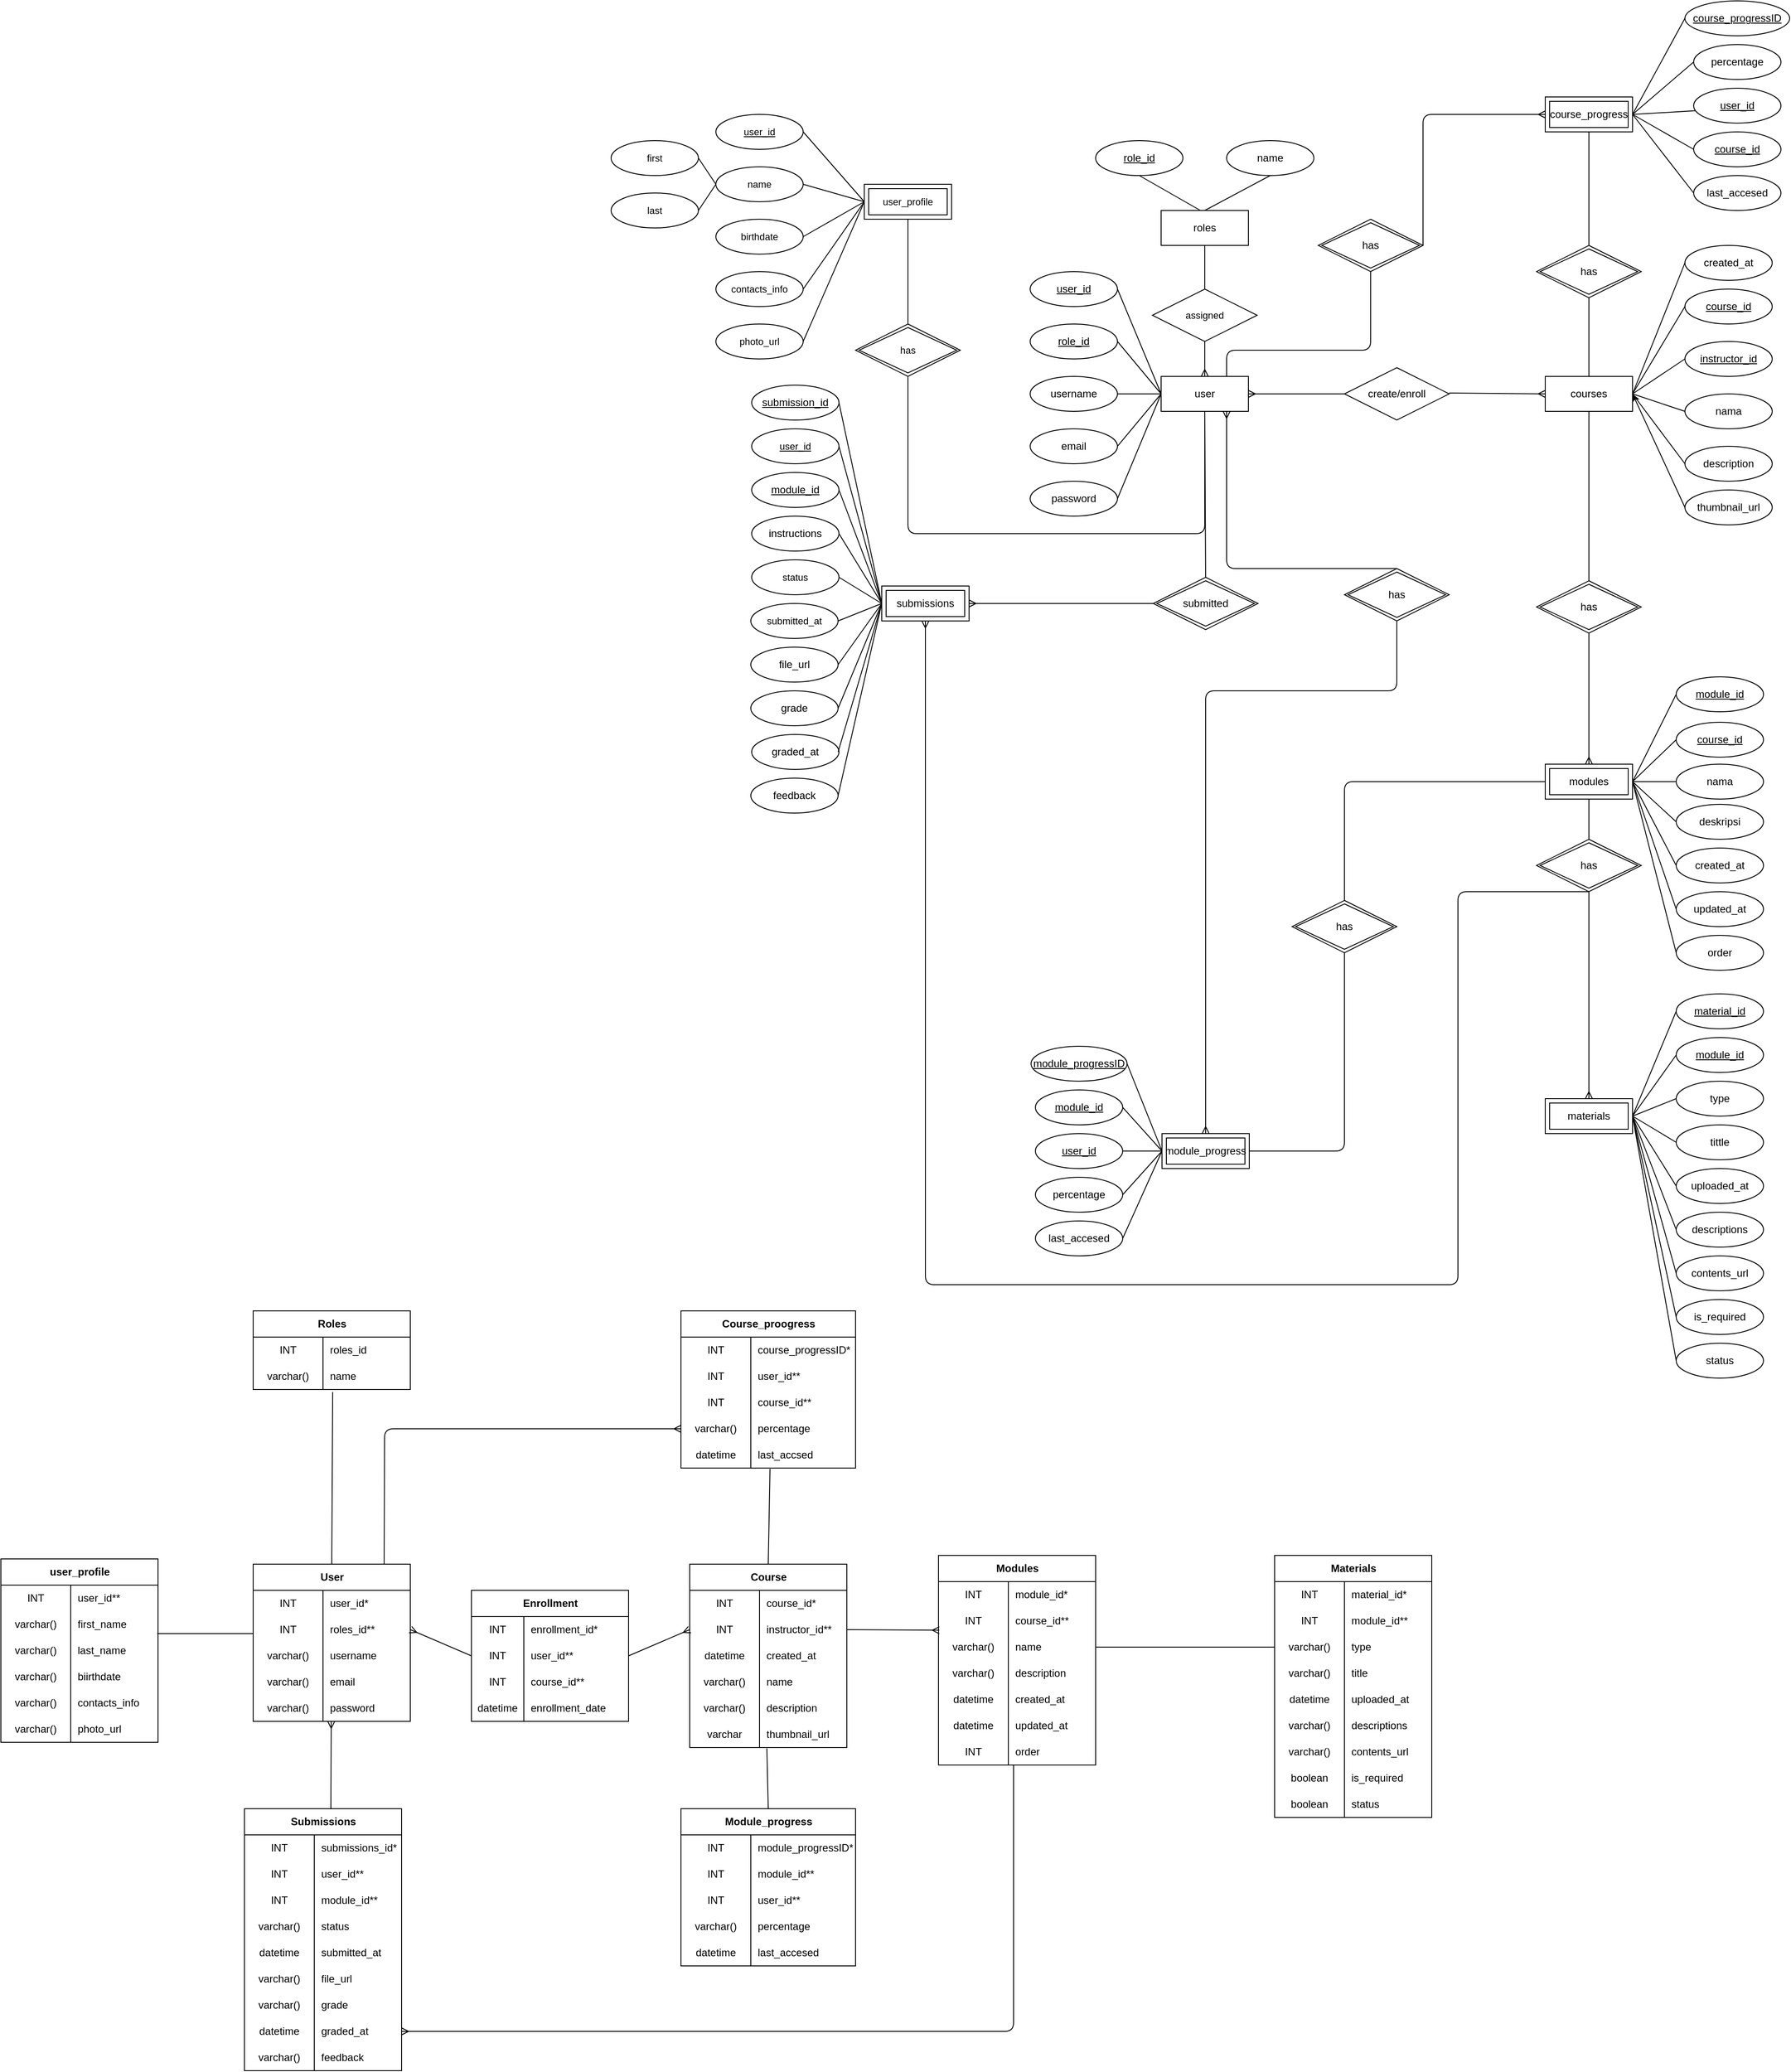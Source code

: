 <mxfile>
    <diagram id="lRircM-t46AAvCutk9AE" name="Page-1">
        <mxGraphModel dx="1365" dy="1025" grid="1" gridSize="10" guides="1" tooltips="1" connect="1" arrows="1" fold="1" page="1" pageScale="1" pageWidth="1169" pageHeight="827" background="#FFFFFF" math="0" shadow="0">
            <root>
                <mxCell id="0"/>
                <mxCell id="1" parent="0"/>
                <mxCell id="235" style="edgeStyle=none;html=1;exitX=0.5;exitY=1;exitDx=0;exitDy=0;endArrow=none;endFill=0;" parent="1" source="4" edge="1">
                    <mxGeometry relative="1" as="geometry">
                        <mxPoint x="650" y="354.0" as="targetPoint"/>
                    </mxGeometry>
                </mxCell>
                <mxCell id="276" style="edgeStyle=none;html=1;exitX=0.5;exitY=0;exitDx=0;exitDy=0;entryX=0.5;entryY=1;entryDx=0;entryDy=0;endArrow=none;endFill=0;startArrow=none;startFill=0;" parent="1" source="4" edge="1">
                    <mxGeometry relative="1" as="geometry">
                        <mxPoint x="650" y="30" as="targetPoint"/>
                    </mxGeometry>
                </mxCell>
                <mxCell id="4" value="courses" style="whiteSpace=wrap;html=1;align=center;" parent="1" vertex="1">
                    <mxGeometry x="600" y="120" width="100" height="40" as="geometry"/>
                </mxCell>
                <mxCell id="236" style="edgeStyle=none;html=1;exitX=0.5;exitY=0;exitDx=0;exitDy=0;entryX=0.5;entryY=1;entryDx=0;entryDy=0;endArrow=none;endFill=0;startArrow=ERmany;startFill=0;" parent="1" edge="1">
                    <mxGeometry relative="1" as="geometry">
                        <mxPoint x="650" y="564" as="sourcePoint"/>
                        <mxPoint x="650" y="414.0" as="targetPoint"/>
                    </mxGeometry>
                </mxCell>
                <mxCell id="238" style="edgeStyle=none;html=1;exitX=0.5;exitY=1;exitDx=0;exitDy=0;entryX=0.5;entryY=0;entryDx=0;entryDy=0;endArrow=none;endFill=0;" parent="1" edge="1">
                    <mxGeometry relative="1" as="geometry">
                        <mxPoint x="650" y="654" as="targetPoint"/>
                        <mxPoint x="650" y="604" as="sourcePoint"/>
                    </mxGeometry>
                </mxCell>
                <mxCell id="256" style="edgeStyle=none;html=1;exitX=0;exitY=0.5;exitDx=0;exitDy=0;entryX=0.5;entryY=0;entryDx=0;entryDy=0;startArrow=none;startFill=0;endArrow=none;endFill=0;" parent="1" edge="1">
                    <mxGeometry relative="1" as="geometry">
                        <mxPoint x="600" y="584" as="sourcePoint"/>
                        <Array as="points">
                            <mxPoint x="370" y="584"/>
                        </Array>
                        <mxPoint x="370" y="720" as="targetPoint"/>
                    </mxGeometry>
                </mxCell>
                <mxCell id="209" style="edgeStyle=none;html=1;exitX=0.5;exitY=0;exitDx=0;exitDy=0;entryX=0.5;entryY=1;entryDx=0;entryDy=0;startArrow=ERmany;startFill=0;endArrow=none;endFill=0;" parent="1" source="7" target="60" edge="1">
                    <mxGeometry relative="1" as="geometry"/>
                </mxCell>
                <mxCell id="210" style="edgeStyle=none;html=1;exitX=1;exitY=0.5;exitDx=0;exitDy=0;entryX=0;entryY=0.5;entryDx=0;entryDy=0;endArrow=none;endFill=0;startArrow=ERmany;startFill=0;" parent="1" source="7" target="46" edge="1">
                    <mxGeometry relative="1" as="geometry"/>
                </mxCell>
                <mxCell id="253" style="edgeStyle=none;html=1;exitX=0.5;exitY=1;exitDx=0;exitDy=0;entryX=0.5;entryY=0;entryDx=0;entryDy=0;endArrow=none;endFill=0;" parent="1" source="7" edge="1">
                    <mxGeometry relative="1" as="geometry">
                        <mxPoint x="211" y="350" as="targetPoint"/>
                    </mxGeometry>
                </mxCell>
                <mxCell id="260" style="edgeStyle=none;html=1;exitX=0.75;exitY=1;exitDx=0;exitDy=0;entryX=0.5;entryY=0;entryDx=0;entryDy=0;endArrow=none;endFill=0;startArrow=ERmany;startFill=0;" parent="1" source="7" edge="1">
                    <mxGeometry relative="1" as="geometry">
                        <Array as="points">
                            <mxPoint x="235" y="340"/>
                        </Array>
                        <mxPoint x="430" y="340" as="targetPoint"/>
                    </mxGeometry>
                </mxCell>
                <mxCell id="287" style="edgeStyle=none;html=1;exitX=0.75;exitY=0;exitDx=0;exitDy=0;entryX=0.5;entryY=1;entryDx=0;entryDy=0;endArrow=none;endFill=0;startArrow=none;startFill=0;" parent="1" source="7" edge="1">
                    <mxGeometry relative="1" as="geometry">
                        <Array as="points">
                            <mxPoint x="235" y="90"/>
                            <mxPoint x="400" y="90"/>
                        </Array>
                        <mxPoint x="400" as="targetPoint"/>
                    </mxGeometry>
                </mxCell>
                <mxCell id="530" style="edgeStyle=orthogonalEdgeStyle;shape=connector;rounded=1;html=1;exitX=0.5;exitY=1;exitDx=0;exitDy=0;entryX=0.5;entryY=1;entryDx=0;entryDy=0;strokeColor=default;align=center;verticalAlign=middle;fontFamily=Helvetica;fontSize=11;fontColor=default;labelBackgroundColor=default;endArrow=none;endFill=0;" edge="1" parent="1" source="7" target="529">
                    <mxGeometry relative="1" as="geometry">
                        <Array as="points">
                            <mxPoint x="210" y="300"/>
                            <mxPoint x="-130" y="300"/>
                        </Array>
                    </mxGeometry>
                </mxCell>
                <mxCell id="7" value="user" style="whiteSpace=wrap;html=1;align=center;" parent="1" vertex="1">
                    <mxGeometry x="160" y="120" width="100" height="40" as="geometry"/>
                </mxCell>
                <mxCell id="10" value="username" style="ellipse;whiteSpace=wrap;html=1;align=center;" parent="1" vertex="1">
                    <mxGeometry x="10" y="120" width="100" height="40" as="geometry"/>
                </mxCell>
                <mxCell id="11" value="user_id" style="ellipse;whiteSpace=wrap;html=1;align=center;fontStyle=4;" parent="1" vertex="1">
                    <mxGeometry x="10" width="100" height="40" as="geometry"/>
                </mxCell>
                <mxCell id="12" value="email" style="ellipse;whiteSpace=wrap;html=1;align=center;" parent="1" vertex="1">
                    <mxGeometry x="10" y="180" width="100" height="40" as="geometry"/>
                </mxCell>
                <mxCell id="13" value="password" style="ellipse;whiteSpace=wrap;html=1;align=center;" parent="1" vertex="1">
                    <mxGeometry x="10" y="240" width="100" height="40" as="geometry"/>
                </mxCell>
                <mxCell id="14" value="role_id" style="ellipse;whiteSpace=wrap;html=1;align=center;fontStyle=4;" parent="1" vertex="1">
                    <mxGeometry x="10" y="60" width="100" height="40" as="geometry"/>
                </mxCell>
                <mxCell id="15" value="role_id" style="ellipse;whiteSpace=wrap;html=1;align=center;fontStyle=4;" parent="1" vertex="1">
                    <mxGeometry x="85" y="-150" width="100" height="40" as="geometry"/>
                </mxCell>
                <mxCell id="16" value="name" style="ellipse;whiteSpace=wrap;html=1;align=center;" parent="1" vertex="1">
                    <mxGeometry x="235" y="-150" width="100" height="40" as="geometry"/>
                </mxCell>
                <mxCell id="17" value="course_id" style="ellipse;whiteSpace=wrap;html=1;align=center;fontStyle=4;" parent="1" vertex="1">
                    <mxGeometry x="760" y="20" width="100" height="40" as="geometry"/>
                </mxCell>
                <mxCell id="18" value="nama" style="ellipse;whiteSpace=wrap;html=1;align=center;" parent="1" vertex="1">
                    <mxGeometry x="760" y="140" width="100" height="40" as="geometry"/>
                </mxCell>
                <mxCell id="19" value="description" style="ellipse;whiteSpace=wrap;html=1;align=center;" parent="1" vertex="1">
                    <mxGeometry x="760" y="200" width="100" height="40" as="geometry"/>
                </mxCell>
                <mxCell id="20" value="instructor_id" style="ellipse;whiteSpace=wrap;html=1;align=center;fontStyle=4;" parent="1" vertex="1">
                    <mxGeometry x="760" y="80" width="100" height="40" as="geometry"/>
                </mxCell>
                <mxCell id="25" value="module_id" style="ellipse;whiteSpace=wrap;html=1;align=center;fontStyle=4;" parent="1" vertex="1">
                    <mxGeometry x="750" y="464" width="100" height="40" as="geometry"/>
                </mxCell>
                <mxCell id="26" value="nama" style="ellipse;whiteSpace=wrap;html=1;align=center;" parent="1" vertex="1">
                    <mxGeometry x="750" y="564" width="100" height="40" as="geometry"/>
                </mxCell>
                <mxCell id="27" value="deskripsi" style="ellipse;whiteSpace=wrap;html=1;align=center;" parent="1" vertex="1">
                    <mxGeometry x="750" y="610" width="100" height="40" as="geometry"/>
                </mxCell>
                <mxCell id="28" value="course_id" style="ellipse;whiteSpace=wrap;html=1;align=center;fontStyle=4;" parent="1" vertex="1">
                    <mxGeometry x="750" y="516" width="100" height="40" as="geometry"/>
                </mxCell>
                <mxCell id="33" value="" style="endArrow=none;html=1;rounded=0;entryX=0;entryY=0.5;entryDx=0;entryDy=0;" parent="1" target="7" edge="1">
                    <mxGeometry relative="1" as="geometry">
                        <mxPoint x="110" y="20" as="sourcePoint"/>
                        <mxPoint x="270" y="20" as="targetPoint"/>
                    </mxGeometry>
                </mxCell>
                <mxCell id="34" value="" style="endArrow=none;html=1;rounded=0;entryX=0;entryY=0.5;entryDx=0;entryDy=0;" parent="1" target="7" edge="1">
                    <mxGeometry relative="1" as="geometry">
                        <mxPoint x="110" y="80" as="sourcePoint"/>
                        <mxPoint x="270" y="80" as="targetPoint"/>
                    </mxGeometry>
                </mxCell>
                <mxCell id="35" value="" style="endArrow=none;html=1;rounded=0;entryX=0;entryY=0.5;entryDx=0;entryDy=0;" parent="1" target="7" edge="1">
                    <mxGeometry relative="1" as="geometry">
                        <mxPoint x="110" y="140" as="sourcePoint"/>
                        <mxPoint x="270" y="140" as="targetPoint"/>
                    </mxGeometry>
                </mxCell>
                <mxCell id="36" value="" style="endArrow=none;html=1;rounded=0;entryX=0;entryY=0.5;entryDx=0;entryDy=0;" parent="1" target="7" edge="1">
                    <mxGeometry relative="1" as="geometry">
                        <mxPoint x="110" y="200" as="sourcePoint"/>
                        <mxPoint x="270" y="200" as="targetPoint"/>
                    </mxGeometry>
                </mxCell>
                <mxCell id="37" value="" style="endArrow=none;html=1;rounded=0;entryX=0;entryY=0.5;entryDx=0;entryDy=0;" parent="1" target="7" edge="1">
                    <mxGeometry relative="1" as="geometry">
                        <mxPoint x="110" y="260" as="sourcePoint"/>
                        <mxPoint x="270" y="260" as="targetPoint"/>
                    </mxGeometry>
                </mxCell>
                <mxCell id="40" value="" style="endArrow=none;html=1;rounded=0;exitX=1;exitY=0.5;exitDx=0;exitDy=0;" parent="1" source="4" edge="1">
                    <mxGeometry relative="1" as="geometry">
                        <mxPoint x="600" y="40" as="sourcePoint"/>
                        <mxPoint x="760" y="40" as="targetPoint"/>
                    </mxGeometry>
                </mxCell>
                <mxCell id="42" value="" style="endArrow=none;html=1;rounded=0;exitX=1;exitY=0.5;exitDx=0;exitDy=0;" parent="1" source="4" edge="1">
                    <mxGeometry relative="1" as="geometry">
                        <mxPoint x="600" y="100" as="sourcePoint"/>
                        <mxPoint x="760" y="100" as="targetPoint"/>
                    </mxGeometry>
                </mxCell>
                <mxCell id="43" value="" style="endArrow=none;html=1;rounded=0;exitX=1;exitY=0.5;exitDx=0;exitDy=0;" parent="1" source="4" edge="1">
                    <mxGeometry relative="1" as="geometry">
                        <mxPoint x="600" y="160" as="sourcePoint"/>
                        <mxPoint x="760" y="160" as="targetPoint"/>
                    </mxGeometry>
                </mxCell>
                <mxCell id="44" value="" style="endArrow=none;html=1;rounded=0;exitX=1;exitY=0.5;exitDx=0;exitDy=0;" parent="1" source="4" edge="1">
                    <mxGeometry relative="1" as="geometry">
                        <mxPoint x="600" y="220" as="sourcePoint"/>
                        <mxPoint x="760" y="220" as="targetPoint"/>
                    </mxGeometry>
                </mxCell>
                <mxCell id="46" value="create/enroll" style="shape=rhombus;perimeter=rhombusPerimeter;whiteSpace=wrap;html=1;align=center;" parent="1" vertex="1">
                    <mxGeometry x="370" y="110" width="120" height="60" as="geometry"/>
                </mxCell>
                <mxCell id="208" style="edgeStyle=none;html=1;exitX=0.5;exitY=0;exitDx=0;exitDy=0;entryX=0.5;entryY=1;entryDx=0;entryDy=0;endArrow=none;endFill=0;" parent="1" source="60" target="3" edge="1">
                    <mxGeometry relative="1" as="geometry"/>
                </mxCell>
                <mxCell id="60" value="assigned" style="shape=rhombus;perimeter=rhombusPerimeter;whiteSpace=wrap;html=1;align=center;fontFamily=Helvetica;fontSize=11;fontColor=default;labelBackgroundColor=default;" parent="1" vertex="1">
                    <mxGeometry x="150" y="20" width="120" height="60" as="geometry"/>
                </mxCell>
                <mxCell id="77" style="edgeStyle=none;shape=connector;rounded=1;html=1;exitX=0.5;exitY=0;exitDx=0;exitDy=0;entryX=0.5;entryY=1;entryDx=0;entryDy=0;strokeColor=default;align=center;verticalAlign=middle;fontFamily=Helvetica;fontSize=11;fontColor=default;labelBackgroundColor=default;endArrow=none;endFill=0;" parent="1" source="3" target="16" edge="1">
                    <mxGeometry relative="1" as="geometry"/>
                </mxCell>
                <mxCell id="3" value="roles" style="whiteSpace=wrap;html=1;align=center;" parent="1" vertex="1">
                    <mxGeometry x="160" y="-70" width="100" height="40" as="geometry"/>
                </mxCell>
                <mxCell id="254" style="edgeStyle=none;html=1;exitX=1;exitY=0.5;exitDx=0;exitDy=0;entryX=0;entryY=0.5;entryDx=0;entryDy=0;endArrow=none;endFill=0;startArrow=ERmany;startFill=0;" parent="1" edge="1">
                    <mxGeometry relative="1" as="geometry">
                        <mxPoint x="-60.0" y="380" as="sourcePoint"/>
                        <mxPoint x="151" y="380" as="targetPoint"/>
                    </mxGeometry>
                </mxCell>
                <mxCell id="76" value="" style="endArrow=none;html=1;rounded=0;exitX=0.5;exitY=1;exitDx=0;exitDy=0;" parent="1" source="15" edge="1">
                    <mxGeometry relative="1" as="geometry">
                        <mxPoint x="335" y="100" as="sourcePoint"/>
                        <mxPoint x="205" y="-70" as="targetPoint"/>
                    </mxGeometry>
                </mxCell>
                <mxCell id="79" value="submission_id" style="ellipse;whiteSpace=wrap;html=1;align=center;fontStyle=4;" parent="1" vertex="1">
                    <mxGeometry x="-309" y="130" width="100" height="40" as="geometry"/>
                </mxCell>
                <mxCell id="81" value="status" style="ellipse;whiteSpace=wrap;html=1;align=center;fontFamily=Helvetica;fontSize=11;fontColor=default;labelBackgroundColor=default;" parent="1" vertex="1">
                    <mxGeometry x="-309" y="330" width="100" height="40" as="geometry"/>
                </mxCell>
                <mxCell id="82" value="submitted_at" style="ellipse;whiteSpace=wrap;html=1;align=center;fontFamily=Helvetica;fontSize=11;fontColor=default;labelBackgroundColor=default;" parent="1" vertex="1">
                    <mxGeometry x="-310" y="380" width="100" height="40" as="geometry"/>
                </mxCell>
                <mxCell id="85" value="&lt;u&gt;user_id&lt;/u&gt;" style="ellipse;whiteSpace=wrap;html=1;align=center;fontFamily=Helvetica;fontSize=11;fontColor=default;labelBackgroundColor=default;" parent="1" vertex="1">
                    <mxGeometry x="-309" y="180" width="100" height="40" as="geometry"/>
                </mxCell>
                <mxCell id="92" value="" style="endArrow=none;html=1;rounded=0;entryX=0;entryY=0.5;entryDx=0;entryDy=0;exitX=1;exitY=0.5;exitDx=0;exitDy=0;" parent="1" source="79" edge="1">
                    <mxGeometry relative="1" as="geometry">
                        <mxPoint x="-209" y="290" as="sourcePoint"/>
                        <mxPoint x="-160.0" y="380" as="targetPoint"/>
                    </mxGeometry>
                </mxCell>
                <mxCell id="94" value="" style="endArrow=none;html=1;rounded=0;exitX=1;exitY=0.5;exitDx=0;exitDy=0;entryX=0;entryY=0.5;entryDx=0;entryDy=0;" parent="1" source="82" edge="1">
                    <mxGeometry relative="1" as="geometry">
                        <mxPoint x="-29" y="380" as="sourcePoint"/>
                        <mxPoint x="-160.0" y="380" as="targetPoint"/>
                    </mxGeometry>
                </mxCell>
                <mxCell id="95" value="" style="endArrow=none;html=1;rounded=0;entryX=0;entryY=0.5;entryDx=0;entryDy=0;exitX=1;exitY=0.5;exitDx=0;exitDy=0;" parent="1" source="85" edge="1">
                    <mxGeometry relative="1" as="geometry">
                        <mxPoint x="-209" y="390" as="sourcePoint"/>
                        <mxPoint x="-160.0" y="380" as="targetPoint"/>
                    </mxGeometry>
                </mxCell>
                <mxCell id="97" value="" style="endArrow=none;html=1;rounded=0;entryX=0;entryY=0.5;entryDx=0;entryDy=0;exitX=1;exitY=0.5;exitDx=0;exitDy=0;" parent="1" source="81" edge="1">
                    <mxGeometry relative="1" as="geometry">
                        <mxPoint x="-209" y="440" as="sourcePoint"/>
                        <mxPoint x="-160.0" y="380" as="targetPoint"/>
                    </mxGeometry>
                </mxCell>
                <mxCell id="112" value="created_at" style="ellipse;whiteSpace=wrap;html=1;align=center;" parent="1" vertex="1">
                    <mxGeometry x="750" y="660" width="100" height="40" as="geometry"/>
                </mxCell>
                <mxCell id="117" style="edgeStyle=none;shape=connector;rounded=1;html=1;exitX=0;exitY=0.5;exitDx=0;exitDy=0;entryX=1;entryY=0.5;entryDx=0;entryDy=0;strokeColor=default;align=center;verticalAlign=middle;fontFamily=Helvetica;fontSize=11;fontColor=default;labelBackgroundColor=default;endArrow=none;endFill=0;" parent="1" source="116" target="4" edge="1">
                    <mxGeometry relative="1" as="geometry"/>
                </mxCell>
                <mxCell id="116" value="created_at" style="ellipse;whiteSpace=wrap;html=1;align=center;" parent="1" vertex="1">
                    <mxGeometry x="760" y="-30" width="100" height="40" as="geometry"/>
                </mxCell>
                <mxCell id="135" value="updated_at" style="ellipse;whiteSpace=wrap;html=1;align=center;" parent="1" vertex="1">
                    <mxGeometry x="750" y="710" width="100" height="40" as="geometry"/>
                </mxCell>
                <mxCell id="136" value="order" style="ellipse;whiteSpace=wrap;html=1;align=center;" parent="1" vertex="1">
                    <mxGeometry x="750" y="760" width="100" height="40" as="geometry"/>
                </mxCell>
                <mxCell id="257" style="edgeStyle=none;html=1;exitX=1;exitY=0.5;exitDx=0;exitDy=0;entryX=0.5;entryY=1;entryDx=0;entryDy=0;endArrow=none;endFill=0;startArrow=none;startFill=0;" parent="1" edge="1">
                    <mxGeometry relative="1" as="geometry">
                        <mxPoint x="261.0" y="1007" as="sourcePoint"/>
                        <Array as="points">
                            <mxPoint x="370" y="1007"/>
                        </Array>
                        <mxPoint x="370" y="780" as="targetPoint"/>
                    </mxGeometry>
                </mxCell>
                <mxCell id="140" value="&lt;u&gt;module_progressID&lt;/u&gt;" style="ellipse;whiteSpace=wrap;html=1;align=center;" parent="1" vertex="1">
                    <mxGeometry x="11" y="887" width="110" height="40" as="geometry"/>
                </mxCell>
                <mxCell id="141" value="&lt;u&gt;user_id&lt;/u&gt;" style="ellipse;whiteSpace=wrap;html=1;align=center;" parent="1" vertex="1">
                    <mxGeometry x="16" y="987" width="100" height="40" as="geometry"/>
                </mxCell>
                <mxCell id="142" value="&lt;u&gt;module_id&lt;/u&gt;" style="ellipse;whiteSpace=wrap;html=1;align=center;" parent="1" vertex="1">
                    <mxGeometry x="16" y="937" width="100" height="40" as="geometry"/>
                </mxCell>
                <mxCell id="144" value="percentage" style="ellipse;whiteSpace=wrap;html=1;align=center;" parent="1" vertex="1">
                    <mxGeometry x="16" y="1037" width="100" height="40" as="geometry"/>
                </mxCell>
                <mxCell id="145" value="last_accesed" style="ellipse;whiteSpace=wrap;html=1;align=center;" parent="1" vertex="1">
                    <mxGeometry x="16" y="1087" width="100" height="40" as="geometry"/>
                </mxCell>
                <mxCell id="277" style="edgeStyle=none;html=1;exitX=0.5;exitY=1;exitDx=0;exitDy=0;entryX=0.5;entryY=0;entryDx=0;entryDy=0;endArrow=none;endFill=0;startArrow=none;startFill=0;" parent="1" edge="1">
                    <mxGeometry relative="1" as="geometry">
                        <mxPoint x="650" y="-160" as="sourcePoint"/>
                        <mxPoint x="650" y="-30" as="targetPoint"/>
                    </mxGeometry>
                </mxCell>
                <mxCell id="288" style="edgeStyle=none;html=1;exitX=0;exitY=0.5;exitDx=0;exitDy=0;entryX=1;entryY=0.5;entryDx=0;entryDy=0;endArrow=none;endFill=0;startArrow=ERmany;startFill=0;" parent="1" edge="1">
                    <mxGeometry relative="1" as="geometry">
                        <Array as="points">
                            <mxPoint x="460" y="-180"/>
                        </Array>
                        <mxPoint x="600" y="-180" as="sourcePoint"/>
                        <mxPoint x="460" y="-30" as="targetPoint"/>
                    </mxGeometry>
                </mxCell>
                <mxCell id="202" style="edgeStyle=none;shape=connector;rounded=1;html=1;exitX=0;exitY=0.5;exitDx=0;exitDy=0;strokeColor=default;align=center;verticalAlign=middle;fontFamily=Helvetica;fontSize=11;fontColor=default;labelBackgroundColor=default;endArrow=none;endFill=0;entryX=1;entryY=0.5;entryDx=0;entryDy=0;" parent="1" source="147" edge="1">
                    <mxGeometry relative="1" as="geometry">
                        <mxPoint x="700" y="-180" as="targetPoint"/>
                    </mxGeometry>
                </mxCell>
                <mxCell id="147" value="course_progressID" style="ellipse;whiteSpace=wrap;html=1;align=center;fontStyle=4;" parent="1" vertex="1">
                    <mxGeometry x="760" y="-310" width="120" height="40" as="geometry"/>
                </mxCell>
                <mxCell id="203" style="edgeStyle=none;shape=connector;rounded=1;html=1;exitX=1;exitY=0.5;exitDx=0;exitDy=0;strokeColor=default;align=center;verticalAlign=middle;fontFamily=Helvetica;fontSize=11;fontColor=default;labelBackgroundColor=default;endArrow=none;endFill=0;" parent="1" source="148" edge="1">
                    <mxGeometry relative="1" as="geometry">
                        <mxPoint x="700" y="-180" as="targetPoint"/>
                    </mxGeometry>
                </mxCell>
                <mxCell id="148" value="user_id" style="ellipse;whiteSpace=wrap;html=1;align=center;fontStyle=4;" parent="1" vertex="1">
                    <mxGeometry x="770" y="-210" width="100" height="40" as="geometry"/>
                </mxCell>
                <mxCell id="201" style="edgeStyle=none;shape=connector;rounded=1;html=1;exitX=0;exitY=0.5;exitDx=0;exitDy=0;strokeColor=default;align=center;verticalAlign=middle;fontFamily=Helvetica;fontSize=11;fontColor=default;labelBackgroundColor=default;endArrow=none;endFill=0;entryX=1;entryY=0.5;entryDx=0;entryDy=0;" parent="1" source="149" edge="1">
                    <mxGeometry relative="1" as="geometry">
                        <mxPoint x="700" y="-180" as="targetPoint"/>
                    </mxGeometry>
                </mxCell>
                <mxCell id="149" value="course_id" style="ellipse;whiteSpace=wrap;html=1;align=center;fontStyle=4;" parent="1" vertex="1">
                    <mxGeometry x="770" y="-160" width="100" height="40" as="geometry"/>
                </mxCell>
                <mxCell id="204" style="edgeStyle=none;shape=connector;rounded=1;html=1;exitX=0;exitY=0.5;exitDx=0;exitDy=0;strokeColor=default;align=center;verticalAlign=middle;fontFamily=Helvetica;fontSize=11;fontColor=default;labelBackgroundColor=default;endArrow=none;endFill=0;entryX=1;entryY=0.5;entryDx=0;entryDy=0;" parent="1" source="150" edge="1">
                    <mxGeometry relative="1" as="geometry">
                        <mxPoint x="700" y="-180" as="targetPoint"/>
                    </mxGeometry>
                </mxCell>
                <mxCell id="150" value="percentage" style="ellipse;whiteSpace=wrap;html=1;align=center;" parent="1" vertex="1">
                    <mxGeometry x="770" y="-260" width="100" height="40" as="geometry"/>
                </mxCell>
                <mxCell id="200" style="edgeStyle=none;shape=connector;rounded=1;html=1;exitX=0;exitY=0.5;exitDx=0;exitDy=0;strokeColor=default;align=center;verticalAlign=middle;fontFamily=Helvetica;fontSize=11;fontColor=default;labelBackgroundColor=default;endArrow=none;endFill=0;entryX=1;entryY=0.5;entryDx=0;entryDy=0;" parent="1" source="151" edge="1">
                    <mxGeometry relative="1" as="geometry">
                        <mxPoint x="700" y="-180" as="targetPoint"/>
                    </mxGeometry>
                </mxCell>
                <mxCell id="151" value="last_accesed" style="ellipse;whiteSpace=wrap;html=1;align=center;" parent="1" vertex="1">
                    <mxGeometry x="770" y="-110" width="100" height="40" as="geometry"/>
                </mxCell>
                <mxCell id="191" style="edgeStyle=none;shape=connector;rounded=1;html=1;exitX=1;exitY=0.5;exitDx=0;exitDy=0;entryX=0;entryY=0.5;entryDx=0;entryDy=0;strokeColor=default;align=center;verticalAlign=middle;fontFamily=Helvetica;fontSize=11;fontColor=default;labelBackgroundColor=default;endArrow=none;endFill=0;" parent="1" target="154" edge="1">
                    <mxGeometry relative="1" as="geometry">
                        <mxPoint x="700" y="967" as="sourcePoint"/>
                    </mxGeometry>
                </mxCell>
                <mxCell id="192" style="edgeStyle=none;shape=connector;rounded=1;html=1;exitX=1;exitY=0.5;exitDx=0;exitDy=0;entryX=0;entryY=0.5;entryDx=0;entryDy=0;strokeColor=default;align=center;verticalAlign=middle;fontFamily=Helvetica;fontSize=11;fontColor=default;labelBackgroundColor=default;endArrow=none;endFill=0;" parent="1" target="155" edge="1">
                    <mxGeometry relative="1" as="geometry">
                        <mxPoint x="700" y="967" as="sourcePoint"/>
                    </mxGeometry>
                </mxCell>
                <mxCell id="193" style="edgeStyle=none;shape=connector;rounded=1;html=1;exitX=1;exitY=0.5;exitDx=0;exitDy=0;entryX=0;entryY=0.5;entryDx=0;entryDy=0;strokeColor=default;align=center;verticalAlign=middle;fontFamily=Helvetica;fontSize=11;fontColor=default;labelBackgroundColor=default;endArrow=none;endFill=0;" parent="1" target="157" edge="1">
                    <mxGeometry relative="1" as="geometry">
                        <mxPoint x="700" y="967" as="sourcePoint"/>
                    </mxGeometry>
                </mxCell>
                <mxCell id="194" style="edgeStyle=none;shape=connector;rounded=1;html=1;exitX=1;exitY=0.5;exitDx=0;exitDy=0;entryX=0;entryY=0.5;entryDx=0;entryDy=0;strokeColor=default;align=center;verticalAlign=middle;fontFamily=Helvetica;fontSize=11;fontColor=default;labelBackgroundColor=default;endArrow=none;endFill=0;" parent="1" target="156" edge="1">
                    <mxGeometry relative="1" as="geometry">
                        <mxPoint x="700" y="967" as="sourcePoint"/>
                    </mxGeometry>
                </mxCell>
                <mxCell id="239" style="edgeStyle=none;html=1;exitX=0.5;exitY=0;exitDx=0;exitDy=0;entryX=0.5;entryY=1;entryDx=0;entryDy=0;endArrow=none;endFill=0;startArrow=ERmany;startFill=0;" parent="1" target="301" edge="1">
                    <mxGeometry relative="1" as="geometry">
                        <mxPoint x="650" y="947" as="sourcePoint"/>
                        <mxPoint x="650" y="714" as="targetPoint"/>
                    </mxGeometry>
                </mxCell>
                <mxCell id="154" value="material_id" style="ellipse;whiteSpace=wrap;html=1;align=center;fontStyle=4;" parent="1" vertex="1">
                    <mxGeometry x="750" y="827" width="100" height="40" as="geometry"/>
                </mxCell>
                <mxCell id="155" value="module_id" style="ellipse;whiteSpace=wrap;html=1;align=center;fontStyle=4;" parent="1" vertex="1">
                    <mxGeometry x="750" y="877" width="100" height="40" as="geometry"/>
                </mxCell>
                <mxCell id="156" value="tittle" style="ellipse;whiteSpace=wrap;html=1;align=center;" parent="1" vertex="1">
                    <mxGeometry x="750" y="977" width="100" height="40" as="geometry"/>
                </mxCell>
                <mxCell id="157" value="type" style="ellipse;whiteSpace=wrap;html=1;align=center;" parent="1" vertex="1">
                    <mxGeometry x="750" y="927" width="100" height="40" as="geometry"/>
                </mxCell>
                <mxCell id="196" style="edgeStyle=none;shape=connector;rounded=1;html=1;exitX=0;exitY=0.5;exitDx=0;exitDy=0;entryX=1;entryY=0.5;entryDx=0;entryDy=0;strokeColor=default;align=center;verticalAlign=middle;fontFamily=Helvetica;fontSize=11;fontColor=default;labelBackgroundColor=default;endArrow=none;endFill=0;" parent="1" source="158" edge="1">
                    <mxGeometry relative="1" as="geometry">
                        <mxPoint x="700" y="967" as="targetPoint"/>
                    </mxGeometry>
                </mxCell>
                <mxCell id="158" value="descriptions" style="ellipse;whiteSpace=wrap;html=1;align=center;" parent="1" vertex="1">
                    <mxGeometry x="750" y="1077" width="100" height="40" as="geometry"/>
                </mxCell>
                <mxCell id="197" style="edgeStyle=none;shape=connector;rounded=1;html=1;exitX=0;exitY=0.5;exitDx=0;exitDy=0;entryX=1;entryY=0.5;entryDx=0;entryDy=0;strokeColor=default;align=center;verticalAlign=middle;fontFamily=Helvetica;fontSize=11;fontColor=default;labelBackgroundColor=default;endArrow=none;endFill=0;" parent="1" source="159" edge="1">
                    <mxGeometry relative="1" as="geometry">
                        <mxPoint x="700" y="967" as="targetPoint"/>
                    </mxGeometry>
                </mxCell>
                <mxCell id="159" value="contents_url" style="ellipse;whiteSpace=wrap;html=1;align=center;" parent="1" vertex="1">
                    <mxGeometry x="750" y="1127" width="100" height="40" as="geometry"/>
                </mxCell>
                <mxCell id="195" style="edgeStyle=none;shape=connector;rounded=1;html=1;exitX=0;exitY=0.5;exitDx=0;exitDy=0;strokeColor=default;align=center;verticalAlign=middle;fontFamily=Helvetica;fontSize=11;fontColor=default;labelBackgroundColor=default;endArrow=none;endFill=0;" parent="1" source="160" edge="1">
                    <mxGeometry relative="1" as="geometry">
                        <mxPoint x="700" y="967" as="targetPoint"/>
                    </mxGeometry>
                </mxCell>
                <mxCell id="160" value="uploaded_at" style="ellipse;whiteSpace=wrap;html=1;align=center;" parent="1" vertex="1">
                    <mxGeometry x="750" y="1027" width="100" height="40" as="geometry"/>
                </mxCell>
                <mxCell id="198" style="edgeStyle=none;shape=connector;rounded=1;html=1;exitX=0;exitY=0.5;exitDx=0;exitDy=0;strokeColor=default;align=center;verticalAlign=middle;fontFamily=Helvetica;fontSize=11;fontColor=default;labelBackgroundColor=default;endArrow=none;endFill=0;" parent="1" source="161" edge="1">
                    <mxGeometry relative="1" as="geometry">
                        <mxPoint x="700" y="967" as="targetPoint"/>
                    </mxGeometry>
                </mxCell>
                <mxCell id="161" value="is_required" style="ellipse;whiteSpace=wrap;html=1;align=center;" parent="1" vertex="1">
                    <mxGeometry x="750" y="1177" width="100" height="40" as="geometry"/>
                </mxCell>
                <mxCell id="199" style="edgeStyle=none;shape=connector;rounded=1;html=1;exitX=0;exitY=0.5;exitDx=0;exitDy=0;strokeColor=default;align=center;verticalAlign=middle;fontFamily=Helvetica;fontSize=11;fontColor=default;labelBackgroundColor=default;endArrow=none;endFill=0;" parent="1" source="162" edge="1">
                    <mxGeometry relative="1" as="geometry">
                        <mxPoint x="700" y="967" as="targetPoint"/>
                    </mxGeometry>
                </mxCell>
                <mxCell id="162" value="status" style="ellipse;whiteSpace=wrap;html=1;align=center;" parent="1" vertex="1">
                    <mxGeometry x="750" y="1227" width="100" height="40" as="geometry"/>
                </mxCell>
                <mxCell id="163" value="module_id" style="ellipse;whiteSpace=wrap;html=1;align=center;fontStyle=4;" parent="1" vertex="1">
                    <mxGeometry x="-309" y="230" width="100" height="40" as="geometry"/>
                </mxCell>
                <mxCell id="164" value="" style="endArrow=none;html=1;rounded=0;entryX=0;entryY=0.5;entryDx=0;entryDy=0;exitX=1;exitY=0.5;exitDx=0;exitDy=0;" parent="1" source="163" edge="1">
                    <mxGeometry relative="1" as="geometry">
                        <mxPoint x="-210" y="440" as="sourcePoint"/>
                        <mxPoint x="-160.0" y="380" as="targetPoint"/>
                    </mxGeometry>
                </mxCell>
                <mxCell id="165" value="instructions" style="ellipse;whiteSpace=wrap;html=1;align=center;" parent="1" vertex="1">
                    <mxGeometry x="-309" y="280" width="100" height="40" as="geometry"/>
                </mxCell>
                <mxCell id="166" value="" style="endArrow=none;html=1;rounded=0;entryX=0;entryY=0.5;entryDx=0;entryDy=0;exitX=1;exitY=0.5;exitDx=0;exitDy=0;" parent="1" source="165" edge="1">
                    <mxGeometry relative="1" as="geometry">
                        <mxPoint x="-210" y="490" as="sourcePoint"/>
                        <mxPoint x="-160.0" y="380" as="targetPoint"/>
                    </mxGeometry>
                </mxCell>
                <mxCell id="167" value="file_url" style="ellipse;whiteSpace=wrap;html=1;align=center;" parent="1" vertex="1">
                    <mxGeometry x="-310" y="430" width="100" height="40" as="geometry"/>
                </mxCell>
                <mxCell id="168" value="grade" style="ellipse;whiteSpace=wrap;html=1;align=center;" parent="1" vertex="1">
                    <mxGeometry x="-310" y="480" width="100" height="40" as="geometry"/>
                </mxCell>
                <mxCell id="169" value="graded_at" style="ellipse;whiteSpace=wrap;html=1;align=center;" parent="1" vertex="1">
                    <mxGeometry x="-309" y="530" width="100" height="40" as="geometry"/>
                </mxCell>
                <mxCell id="170" value="feedback" style="ellipse;whiteSpace=wrap;html=1;align=center;" parent="1" vertex="1">
                    <mxGeometry x="-310" y="580" width="100" height="40" as="geometry"/>
                </mxCell>
                <mxCell id="178" value="" style="endArrow=none;html=1;rounded=0;entryX=0;entryY=0.5;entryDx=0;entryDy=0;" parent="1" edge="1">
                    <mxGeometry relative="1" as="geometry">
                        <mxPoint x="-210" y="450" as="sourcePoint"/>
                        <mxPoint x="-160.0" y="380" as="targetPoint"/>
                    </mxGeometry>
                </mxCell>
                <mxCell id="179" value="" style="endArrow=none;html=1;rounded=0;entryX=0;entryY=0.5;entryDx=0;entryDy=0;" parent="1" edge="1">
                    <mxGeometry relative="1" as="geometry">
                        <mxPoint x="-210" y="500" as="sourcePoint"/>
                        <mxPoint x="-160.0" y="380" as="targetPoint"/>
                    </mxGeometry>
                </mxCell>
                <mxCell id="181" value="" style="endArrow=none;html=1;rounded=0;entryX=0;entryY=0.5;entryDx=0;entryDy=0;" parent="1" edge="1">
                    <mxGeometry relative="1" as="geometry">
                        <mxPoint x="-210" y="550" as="sourcePoint"/>
                        <mxPoint x="-160.0" y="380" as="targetPoint"/>
                    </mxGeometry>
                </mxCell>
                <mxCell id="182" value="" style="endArrow=none;html=1;rounded=0;entryX=0;entryY=0.5;entryDx=0;entryDy=0;" parent="1" edge="1">
                    <mxGeometry relative="1" as="geometry">
                        <mxPoint x="-210" y="600" as="sourcePoint"/>
                        <mxPoint x="-160.0" y="380" as="targetPoint"/>
                    </mxGeometry>
                </mxCell>
                <mxCell id="211" style="edgeStyle=none;html=1;exitX=0;exitY=0.5;exitDx=0;exitDy=0;endArrow=none;endFill=0;startArrow=ERmany;startFill=0;" parent="1" source="4" edge="1">
                    <mxGeometry relative="1" as="geometry">
                        <mxPoint x="490" y="139" as="targetPoint"/>
                    </mxGeometry>
                </mxCell>
                <mxCell id="213" style="edgeStyle=none;html=1;exitX=0;exitY=0.5;exitDx=0;exitDy=0;entryX=1;entryY=0.5;entryDx=0;entryDy=0;" parent="1" source="212" target="4" edge="1">
                    <mxGeometry relative="1" as="geometry"/>
                </mxCell>
                <mxCell id="212" value="thumbnail_url" style="ellipse;whiteSpace=wrap;html=1;align=center;" parent="1" vertex="1">
                    <mxGeometry x="760" y="250" width="100" height="40" as="geometry"/>
                </mxCell>
                <mxCell id="226" value="" style="endArrow=none;html=1;rounded=0;exitX=1;exitY=0.5;exitDx=0;exitDy=0;entryX=0;entryY=0.5;entryDx=0;entryDy=0;" parent="1" target="25" edge="1">
                    <mxGeometry relative="1" as="geometry">
                        <mxPoint x="700" y="584" as="sourcePoint"/>
                        <mxPoint x="780" y="480" as="targetPoint"/>
                    </mxGeometry>
                </mxCell>
                <mxCell id="227" value="" style="endArrow=none;html=1;rounded=0;exitX=1;exitY=0.5;exitDx=0;exitDy=0;entryX=0;entryY=0.5;entryDx=0;entryDy=0;" parent="1" target="28" edge="1">
                    <mxGeometry relative="1" as="geometry">
                        <mxPoint x="700" y="584" as="sourcePoint"/>
                        <mxPoint x="780" y="540" as="targetPoint"/>
                    </mxGeometry>
                </mxCell>
                <mxCell id="229" value="" style="endArrow=none;html=1;rounded=0;exitX=1;exitY=0.5;exitDx=0;exitDy=0;entryX=0;entryY=0.5;entryDx=0;entryDy=0;" parent="1" target="26" edge="1">
                    <mxGeometry relative="1" as="geometry">
                        <mxPoint x="700" y="584" as="sourcePoint"/>
                        <mxPoint x="780" y="580" as="targetPoint"/>
                    </mxGeometry>
                </mxCell>
                <mxCell id="230" value="" style="endArrow=none;html=1;rounded=0;exitX=1;exitY=0.5;exitDx=0;exitDy=0;entryX=0;entryY=0.5;entryDx=0;entryDy=0;" parent="1" target="27" edge="1">
                    <mxGeometry relative="1" as="geometry">
                        <mxPoint x="700" y="584" as="sourcePoint"/>
                        <mxPoint x="780" y="630" as="targetPoint"/>
                    </mxGeometry>
                </mxCell>
                <mxCell id="231" value="" style="endArrow=none;html=1;rounded=0;exitX=1;exitY=0.5;exitDx=0;exitDy=0;entryX=0;entryY=0.5;entryDx=0;entryDy=0;" parent="1" target="112" edge="1">
                    <mxGeometry relative="1" as="geometry">
                        <mxPoint x="700" y="584" as="sourcePoint"/>
                        <mxPoint x="780" y="680" as="targetPoint"/>
                    </mxGeometry>
                </mxCell>
                <mxCell id="233" value="" style="endArrow=none;html=1;rounded=0;exitX=1;exitY=0.5;exitDx=0;exitDy=0;entryX=0;entryY=0.5;entryDx=0;entryDy=0;" parent="1" target="135" edge="1">
                    <mxGeometry relative="1" as="geometry">
                        <mxPoint x="700" y="584" as="sourcePoint"/>
                        <mxPoint x="780" y="730" as="targetPoint"/>
                    </mxGeometry>
                </mxCell>
                <mxCell id="234" value="" style="endArrow=none;html=1;rounded=0;exitX=1;exitY=0.5;exitDx=0;exitDy=0;entryX=0;entryY=0.5;entryDx=0;entryDy=0;" parent="1" target="136" edge="1">
                    <mxGeometry relative="1" as="geometry">
                        <mxPoint x="700" y="584" as="sourcePoint"/>
                        <mxPoint x="780" y="780" as="targetPoint"/>
                    </mxGeometry>
                </mxCell>
                <mxCell id="302" style="edgeStyle=orthogonalEdgeStyle;html=1;exitX=0.5;exitY=1;exitDx=0;exitDy=0;entryX=0.5;entryY=1;entryDx=0;entryDy=0;endArrow=ERmany;endFill=0;" parent="1" source="301" edge="1">
                    <mxGeometry relative="1" as="geometry">
                        <Array as="points">
                            <mxPoint x="500" y="710"/>
                            <mxPoint x="500" y="1160"/>
                            <mxPoint x="-110" y="1160"/>
                        </Array>
                        <mxPoint x="650" y="714" as="sourcePoint"/>
                        <mxPoint x="-110.0" y="400" as="targetPoint"/>
                    </mxGeometry>
                </mxCell>
                <mxCell id="244" value="" style="endArrow=none;html=1;rounded=0;entryX=0;entryY=0.5;entryDx=0;entryDy=0;" parent="1" edge="1">
                    <mxGeometry relative="1" as="geometry">
                        <mxPoint x="121" y="907" as="sourcePoint"/>
                        <mxPoint x="161" y="1007" as="targetPoint"/>
                    </mxGeometry>
                </mxCell>
                <mxCell id="245" value="" style="endArrow=none;html=1;rounded=0;entryX=0;entryY=0.5;entryDx=0;entryDy=0;exitX=1;exitY=0.5;exitDx=0;exitDy=0;" parent="1" edge="1" source="142">
                    <mxGeometry relative="1" as="geometry">
                        <mxPoint x="121" y="957" as="sourcePoint"/>
                        <mxPoint x="161" y="1007" as="targetPoint"/>
                    </mxGeometry>
                </mxCell>
                <mxCell id="247" value="" style="endArrow=none;html=1;rounded=0;exitX=1;exitY=0.5;exitDx=0;exitDy=0;entryX=0;entryY=0.5;entryDx=0;entryDy=0;" parent="1" source="141" edge="1">
                    <mxGeometry relative="1" as="geometry">
                        <mxPoint x="111" y="1007" as="sourcePoint"/>
                        <mxPoint x="161" y="1007" as="targetPoint"/>
                    </mxGeometry>
                </mxCell>
                <mxCell id="248" value="" style="endArrow=none;html=1;rounded=0;exitX=1;exitY=0.5;exitDx=0;exitDy=0;entryX=0;entryY=0.5;entryDx=0;entryDy=0;" parent="1" source="144" edge="1">
                    <mxGeometry relative="1" as="geometry">
                        <mxPoint x="111" y="1057" as="sourcePoint"/>
                        <mxPoint x="161" y="1007" as="targetPoint"/>
                    </mxGeometry>
                </mxCell>
                <mxCell id="249" value="" style="endArrow=none;html=1;rounded=0;entryX=0;entryY=0.5;entryDx=0;entryDy=0;exitX=1;exitY=0.5;exitDx=0;exitDy=0;" parent="1" source="145" edge="1">
                    <mxGeometry relative="1" as="geometry">
                        <mxPoint x="111" y="1107" as="sourcePoint"/>
                        <mxPoint x="161" y="1007" as="targetPoint"/>
                    </mxGeometry>
                </mxCell>
                <mxCell id="262" style="edgeStyle=none;html=1;exitX=0.5;exitY=1;exitDx=0;exitDy=0;entryX=0.5;entryY=0;entryDx=0;entryDy=0;endArrow=ERmany;endFill=0;" parent="1" edge="1">
                    <mxGeometry relative="1" as="geometry">
                        <Array as="points">
                            <mxPoint x="430" y="480"/>
                            <mxPoint x="211" y="480"/>
                        </Array>
                        <mxPoint x="211" y="987" as="targetPoint"/>
                        <mxPoint x="430" y="400" as="sourcePoint"/>
                    </mxGeometry>
                </mxCell>
                <mxCell id="264" value="Roles" style="shape=table;startSize=30;container=1;collapsible=1;childLayout=tableLayout;fixedRows=1;rowLines=0;fontStyle=1;align=center;resizeLast=1;html=1;" parent="1" vertex="1">
                    <mxGeometry x="-880" y="1190" width="180" height="90" as="geometry"/>
                </mxCell>
                <mxCell id="268" value="" style="shape=tableRow;horizontal=0;startSize=0;swimlaneHead=0;swimlaneBody=0;fillColor=none;collapsible=0;dropTarget=0;points=[[0,0.5],[1,0.5]];portConstraint=eastwest;top=0;left=0;right=0;bottom=0;" parent="264" vertex="1">
                    <mxGeometry y="30" width="180" height="30" as="geometry"/>
                </mxCell>
                <mxCell id="269" value="INT" style="shape=partialRectangle;connectable=0;fillColor=none;top=0;left=0;bottom=0;right=0;editable=1;overflow=hidden;whiteSpace=wrap;html=1;" parent="268" vertex="1">
                    <mxGeometry width="80" height="30" as="geometry">
                        <mxRectangle width="80" height="30" as="alternateBounds"/>
                    </mxGeometry>
                </mxCell>
                <mxCell id="270" value="roles_id" style="shape=partialRectangle;connectable=0;fillColor=none;top=0;left=0;bottom=0;right=0;align=left;spacingLeft=6;overflow=hidden;whiteSpace=wrap;html=1;" parent="268" vertex="1">
                    <mxGeometry x="80" width="100" height="30" as="geometry">
                        <mxRectangle width="100" height="30" as="alternateBounds"/>
                    </mxGeometry>
                </mxCell>
                <mxCell id="271" value="" style="shape=tableRow;horizontal=0;startSize=0;swimlaneHead=0;swimlaneBody=0;fillColor=none;collapsible=0;dropTarget=0;points=[[0,0.5],[1,0.5]];portConstraint=eastwest;top=0;left=0;right=0;bottom=0;" parent="264" vertex="1">
                    <mxGeometry y="60" width="180" height="30" as="geometry"/>
                </mxCell>
                <mxCell id="272" value="varchar()" style="shape=partialRectangle;connectable=0;fillColor=none;top=0;left=0;bottom=0;right=0;editable=1;overflow=hidden;whiteSpace=wrap;html=1;" parent="271" vertex="1">
                    <mxGeometry width="80" height="30" as="geometry">
                        <mxRectangle width="80" height="30" as="alternateBounds"/>
                    </mxGeometry>
                </mxCell>
                <mxCell id="273" value="name" style="shape=partialRectangle;connectable=0;fillColor=none;top=0;left=0;bottom=0;right=0;align=left;spacingLeft=6;overflow=hidden;whiteSpace=wrap;html=1;" parent="271" vertex="1">
                    <mxGeometry x="80" width="100" height="30" as="geometry">
                        <mxRectangle width="100" height="30" as="alternateBounds"/>
                    </mxGeometry>
                </mxCell>
                <mxCell id="300" value="submissions" style="shape=ext;margin=3;double=1;whiteSpace=wrap;html=1;align=center;" parent="1" vertex="1">
                    <mxGeometry x="-160" y="360" width="100" height="40" as="geometry"/>
                </mxCell>
                <mxCell id="301" value="has" style="shape=rhombus;double=1;perimeter=rhombusPerimeter;whiteSpace=wrap;html=1;align=center;" parent="1" vertex="1">
                    <mxGeometry x="590" y="650" width="120" height="60" as="geometry"/>
                </mxCell>
                <mxCell id="303" value="materials" style="shape=ext;margin=3;double=1;whiteSpace=wrap;html=1;align=center;" parent="1" vertex="1">
                    <mxGeometry x="600" y="947" width="100" height="40" as="geometry"/>
                </mxCell>
                <mxCell id="304" value="modules" style="shape=ext;margin=3;double=1;whiteSpace=wrap;html=1;align=center;" parent="1" vertex="1">
                    <mxGeometry x="600" y="564" width="100" height="40" as="geometry"/>
                </mxCell>
                <mxCell id="306" value="course_progress" style="shape=ext;margin=3;double=1;whiteSpace=wrap;html=1;align=center;" parent="1" vertex="1">
                    <mxGeometry x="600" y="-200" width="100" height="40" as="geometry"/>
                </mxCell>
                <mxCell id="308" value="module_progress" style="shape=ext;margin=3;double=1;whiteSpace=wrap;html=1;align=center;" parent="1" vertex="1">
                    <mxGeometry x="161" y="987" width="100" height="40" as="geometry"/>
                </mxCell>
                <mxCell id="309" value="User" style="shape=table;startSize=30;container=1;collapsible=1;childLayout=tableLayout;fixedRows=1;rowLines=0;fontStyle=1;align=center;resizeLast=1;html=1;fillColor=none;" parent="1" vertex="1">
                    <mxGeometry x="-880" y="1480" width="180" height="180" as="geometry"/>
                </mxCell>
                <mxCell id="310" value="" style="shape=tableRow;horizontal=0;startSize=0;swimlaneHead=0;swimlaneBody=0;fillColor=none;collapsible=0;dropTarget=0;points=[[0,0.5],[1,0.5]];portConstraint=eastwest;top=0;left=0;right=0;bottom=0;sketch=1;curveFitting=1;jiggle=2;" parent="309" vertex="1">
                    <mxGeometry y="30" width="180" height="30" as="geometry"/>
                </mxCell>
                <mxCell id="311" value="INT" style="shape=partialRectangle;connectable=0;fillColor=none;top=0;left=0;bottom=0;right=0;editable=1;overflow=hidden;whiteSpace=wrap;html=1;" parent="310" vertex="1">
                    <mxGeometry width="80" height="30" as="geometry">
                        <mxRectangle width="80" height="30" as="alternateBounds"/>
                    </mxGeometry>
                </mxCell>
                <mxCell id="312" value="user_id*" style="shape=partialRectangle;connectable=0;fillColor=none;top=0;left=0;bottom=0;right=0;align=left;spacingLeft=6;overflow=hidden;whiteSpace=wrap;html=1;" parent="310" vertex="1">
                    <mxGeometry x="80" width="100" height="30" as="geometry">
                        <mxRectangle width="100" height="30" as="alternateBounds"/>
                    </mxGeometry>
                </mxCell>
                <mxCell id="313" value="" style="shape=tableRow;horizontal=0;startSize=0;swimlaneHead=0;swimlaneBody=0;fillColor=none;collapsible=0;dropTarget=0;points=[[0,0.5],[1,0.5]];portConstraint=eastwest;top=0;left=0;right=0;bottom=0;" parent="309" vertex="1">
                    <mxGeometry y="60" width="180" height="30" as="geometry"/>
                </mxCell>
                <mxCell id="314" value="INT" style="shape=partialRectangle;connectable=0;fillColor=none;top=0;left=0;bottom=0;right=0;editable=1;overflow=hidden;whiteSpace=wrap;html=1;" parent="313" vertex="1">
                    <mxGeometry width="80" height="30" as="geometry">
                        <mxRectangle width="80" height="30" as="alternateBounds"/>
                    </mxGeometry>
                </mxCell>
                <mxCell id="315" value="roles_id**" style="shape=partialRectangle;connectable=0;fillColor=none;top=0;left=0;bottom=0;right=0;align=left;spacingLeft=6;overflow=hidden;whiteSpace=wrap;html=1;" parent="313" vertex="1">
                    <mxGeometry x="80" width="100" height="30" as="geometry">
                        <mxRectangle width="100" height="30" as="alternateBounds"/>
                    </mxGeometry>
                </mxCell>
                <mxCell id="316" style="shape=tableRow;horizontal=0;startSize=0;swimlaneHead=0;swimlaneBody=0;fillColor=none;collapsible=0;dropTarget=0;points=[[0,0.5],[1,0.5]];portConstraint=eastwest;top=0;left=0;right=0;bottom=0;" parent="309" vertex="1">
                    <mxGeometry y="90" width="180" height="30" as="geometry"/>
                </mxCell>
                <mxCell id="317" value="varchar()" style="shape=partialRectangle;connectable=0;fillColor=none;top=0;left=0;bottom=0;right=0;editable=1;overflow=hidden;whiteSpace=wrap;html=1;" parent="316" vertex="1">
                    <mxGeometry width="80" height="30" as="geometry">
                        <mxRectangle width="80" height="30" as="alternateBounds"/>
                    </mxGeometry>
                </mxCell>
                <mxCell id="318" value="username" style="shape=partialRectangle;connectable=0;fillColor=none;top=0;left=0;bottom=0;right=0;align=left;spacingLeft=6;overflow=hidden;whiteSpace=wrap;html=1;" parent="316" vertex="1">
                    <mxGeometry x="80" width="100" height="30" as="geometry">
                        <mxRectangle width="100" height="30" as="alternateBounds"/>
                    </mxGeometry>
                </mxCell>
                <mxCell id="319" style="shape=tableRow;horizontal=0;startSize=0;swimlaneHead=0;swimlaneBody=0;fillColor=none;collapsible=0;dropTarget=0;points=[[0,0.5],[1,0.5]];portConstraint=eastwest;top=0;left=0;right=0;bottom=0;" parent="309" vertex="1">
                    <mxGeometry y="120" width="180" height="30" as="geometry"/>
                </mxCell>
                <mxCell id="320" value="varchar()" style="shape=partialRectangle;connectable=0;fillColor=none;top=0;left=0;bottom=0;right=0;editable=1;overflow=hidden;whiteSpace=wrap;html=1;" parent="319" vertex="1">
                    <mxGeometry width="80" height="30" as="geometry">
                        <mxRectangle width="80" height="30" as="alternateBounds"/>
                    </mxGeometry>
                </mxCell>
                <mxCell id="321" value="email" style="shape=partialRectangle;connectable=0;fillColor=none;top=0;left=0;bottom=0;right=0;align=left;spacingLeft=6;overflow=hidden;whiteSpace=wrap;html=1;" parent="319" vertex="1">
                    <mxGeometry x="80" width="100" height="30" as="geometry">
                        <mxRectangle width="100" height="30" as="alternateBounds"/>
                    </mxGeometry>
                </mxCell>
                <mxCell id="322" style="shape=tableRow;horizontal=0;startSize=0;swimlaneHead=0;swimlaneBody=0;fillColor=none;collapsible=0;dropTarget=0;points=[[0,0.5],[1,0.5]];portConstraint=eastwest;top=0;left=0;right=0;bottom=0;" parent="309" vertex="1">
                    <mxGeometry y="150" width="180" height="30" as="geometry"/>
                </mxCell>
                <mxCell id="323" value="varchar()" style="shape=partialRectangle;connectable=0;fillColor=none;top=0;left=0;bottom=0;right=0;editable=1;overflow=hidden;whiteSpace=wrap;html=1;" parent="322" vertex="1">
                    <mxGeometry width="80" height="30" as="geometry">
                        <mxRectangle width="80" height="30" as="alternateBounds"/>
                    </mxGeometry>
                </mxCell>
                <mxCell id="324" value="password" style="shape=partialRectangle;connectable=0;fillColor=none;top=0;left=0;bottom=0;right=0;align=left;spacingLeft=6;overflow=hidden;whiteSpace=wrap;html=1;" parent="322" vertex="1">
                    <mxGeometry x="80" width="100" height="30" as="geometry">
                        <mxRectangle width="100" height="30" as="alternateBounds"/>
                    </mxGeometry>
                </mxCell>
                <mxCell id="325" value="Course" style="shape=table;startSize=30;container=1;collapsible=1;childLayout=tableLayout;fixedRows=1;rowLines=0;fontStyle=1;align=center;resizeLast=1;html=1;fillColor=none;" parent="1" vertex="1">
                    <mxGeometry x="-380" y="1480" width="180" height="210" as="geometry"/>
                </mxCell>
                <mxCell id="326" value="" style="shape=tableRow;horizontal=0;startSize=0;swimlaneHead=0;swimlaneBody=0;fillColor=none;collapsible=0;dropTarget=0;points=[[0,0.5],[1,0.5]];portConstraint=eastwest;top=0;left=0;right=0;bottom=0;sketch=1;curveFitting=1;jiggle=2;" parent="325" vertex="1">
                    <mxGeometry y="30" width="180" height="30" as="geometry"/>
                </mxCell>
                <mxCell id="327" value="INT" style="shape=partialRectangle;connectable=0;fillColor=none;top=0;left=0;bottom=0;right=0;editable=1;overflow=hidden;whiteSpace=wrap;html=1;" parent="326" vertex="1">
                    <mxGeometry width="80" height="30" as="geometry">
                        <mxRectangle width="80" height="30" as="alternateBounds"/>
                    </mxGeometry>
                </mxCell>
                <mxCell id="328" value="course_id*" style="shape=partialRectangle;connectable=0;fillColor=none;top=0;left=0;bottom=0;right=0;align=left;spacingLeft=6;overflow=hidden;whiteSpace=wrap;html=1;" parent="326" vertex="1">
                    <mxGeometry x="80" width="100" height="30" as="geometry">
                        <mxRectangle width="100" height="30" as="alternateBounds"/>
                    </mxGeometry>
                </mxCell>
                <mxCell id="329" value="" style="shape=tableRow;horizontal=0;startSize=0;swimlaneHead=0;swimlaneBody=0;fillColor=none;collapsible=0;dropTarget=0;points=[[0,0.5],[1,0.5]];portConstraint=eastwest;top=0;left=0;right=0;bottom=0;" parent="325" vertex="1">
                    <mxGeometry y="60" width="180" height="30" as="geometry"/>
                </mxCell>
                <mxCell id="330" value="INT" style="shape=partialRectangle;connectable=0;fillColor=none;top=0;left=0;bottom=0;right=0;editable=1;overflow=hidden;whiteSpace=wrap;html=1;" parent="329" vertex="1">
                    <mxGeometry width="80" height="30" as="geometry">
                        <mxRectangle width="80" height="30" as="alternateBounds"/>
                    </mxGeometry>
                </mxCell>
                <mxCell id="331" value="instructor_id**" style="shape=partialRectangle;connectable=0;fillColor=none;top=0;left=0;bottom=0;right=0;align=left;spacingLeft=6;overflow=hidden;whiteSpace=wrap;html=1;" parent="329" vertex="1">
                    <mxGeometry x="80" width="100" height="30" as="geometry">
                        <mxRectangle width="100" height="30" as="alternateBounds"/>
                    </mxGeometry>
                </mxCell>
                <mxCell id="332" style="shape=tableRow;horizontal=0;startSize=0;swimlaneHead=0;swimlaneBody=0;fillColor=none;collapsible=0;dropTarget=0;points=[[0,0.5],[1,0.5]];portConstraint=eastwest;top=0;left=0;right=0;bottom=0;" parent="325" vertex="1">
                    <mxGeometry y="90" width="180" height="30" as="geometry"/>
                </mxCell>
                <mxCell id="333" value="datetime" style="shape=partialRectangle;connectable=0;fillColor=none;top=0;left=0;bottom=0;right=0;editable=1;overflow=hidden;whiteSpace=wrap;html=1;" parent="332" vertex="1">
                    <mxGeometry width="80" height="30" as="geometry">
                        <mxRectangle width="80" height="30" as="alternateBounds"/>
                    </mxGeometry>
                </mxCell>
                <mxCell id="334" value="created_at" style="shape=partialRectangle;connectable=0;fillColor=none;top=0;left=0;bottom=0;right=0;align=left;spacingLeft=6;overflow=hidden;whiteSpace=wrap;html=1;" parent="332" vertex="1">
                    <mxGeometry x="80" width="100" height="30" as="geometry">
                        <mxRectangle width="100" height="30" as="alternateBounds"/>
                    </mxGeometry>
                </mxCell>
                <mxCell id="335" style="shape=tableRow;horizontal=0;startSize=0;swimlaneHead=0;swimlaneBody=0;fillColor=none;collapsible=0;dropTarget=0;points=[[0,0.5],[1,0.5]];portConstraint=eastwest;top=0;left=0;right=0;bottom=0;" parent="325" vertex="1">
                    <mxGeometry y="120" width="180" height="30" as="geometry"/>
                </mxCell>
                <mxCell id="336" value="varchar()" style="shape=partialRectangle;connectable=0;fillColor=none;top=0;left=0;bottom=0;right=0;editable=1;overflow=hidden;whiteSpace=wrap;html=1;" parent="335" vertex="1">
                    <mxGeometry width="80" height="30" as="geometry">
                        <mxRectangle width="80" height="30" as="alternateBounds"/>
                    </mxGeometry>
                </mxCell>
                <mxCell id="337" value="name" style="shape=partialRectangle;connectable=0;fillColor=none;top=0;left=0;bottom=0;right=0;align=left;spacingLeft=6;overflow=hidden;whiteSpace=wrap;html=1;" parent="335" vertex="1">
                    <mxGeometry x="80" width="100" height="30" as="geometry">
                        <mxRectangle width="100" height="30" as="alternateBounds"/>
                    </mxGeometry>
                </mxCell>
                <mxCell id="338" style="shape=tableRow;horizontal=0;startSize=0;swimlaneHead=0;swimlaneBody=0;fillColor=none;collapsible=0;dropTarget=0;points=[[0,0.5],[1,0.5]];portConstraint=eastwest;top=0;left=0;right=0;bottom=0;" parent="325" vertex="1">
                    <mxGeometry y="150" width="180" height="30" as="geometry"/>
                </mxCell>
                <mxCell id="339" value="varchar()" style="shape=partialRectangle;connectable=0;fillColor=none;top=0;left=0;bottom=0;right=0;editable=1;overflow=hidden;whiteSpace=wrap;html=1;" parent="338" vertex="1">
                    <mxGeometry width="80" height="30" as="geometry">
                        <mxRectangle width="80" height="30" as="alternateBounds"/>
                    </mxGeometry>
                </mxCell>
                <mxCell id="340" value="description" style="shape=partialRectangle;connectable=0;fillColor=none;top=0;left=0;bottom=0;right=0;align=left;spacingLeft=6;overflow=hidden;whiteSpace=wrap;html=1;" parent="338" vertex="1">
                    <mxGeometry x="80" width="100" height="30" as="geometry">
                        <mxRectangle width="100" height="30" as="alternateBounds"/>
                    </mxGeometry>
                </mxCell>
                <mxCell id="518" style="shape=tableRow;horizontal=0;startSize=0;swimlaneHead=0;swimlaneBody=0;fillColor=none;collapsible=0;dropTarget=0;points=[[0,0.5],[1,0.5]];portConstraint=eastwest;top=0;left=0;right=0;bottom=0;" parent="325" vertex="1">
                    <mxGeometry y="180" width="180" height="30" as="geometry"/>
                </mxCell>
                <mxCell id="519" value="varchar" style="shape=partialRectangle;connectable=0;fillColor=none;top=0;left=0;bottom=0;right=0;editable=1;overflow=hidden;whiteSpace=wrap;html=1;" parent="518" vertex="1">
                    <mxGeometry width="80" height="30" as="geometry">
                        <mxRectangle width="80" height="30" as="alternateBounds"/>
                    </mxGeometry>
                </mxCell>
                <mxCell id="520" value="thumbnail_url" style="shape=partialRectangle;connectable=0;fillColor=none;top=0;left=0;bottom=0;right=0;align=left;spacingLeft=6;overflow=hidden;whiteSpace=wrap;html=1;" parent="518" vertex="1">
                    <mxGeometry x="80" width="100" height="30" as="geometry">
                        <mxRectangle width="100" height="30" as="alternateBounds"/>
                    </mxGeometry>
                </mxCell>
                <mxCell id="341" value="has" style="shape=rhombus;double=1;perimeter=rhombusPerimeter;whiteSpace=wrap;html=1;align=center;" parent="1" vertex="1">
                    <mxGeometry x="590" y="-30" width="120" height="60" as="geometry"/>
                </mxCell>
                <mxCell id="342" value="has" style="shape=rhombus;double=1;perimeter=rhombusPerimeter;whiteSpace=wrap;html=1;align=center;" parent="1" vertex="1">
                    <mxGeometry x="590" y="354" width="120" height="60" as="geometry"/>
                </mxCell>
                <mxCell id="343" value="has" style="shape=rhombus;double=1;perimeter=rhombusPerimeter;whiteSpace=wrap;html=1;align=center;" parent="1" vertex="1">
                    <mxGeometry x="370" y="340" width="120" height="60" as="geometry"/>
                </mxCell>
                <mxCell id="344" value="has" style="shape=rhombus;double=1;perimeter=rhombusPerimeter;whiteSpace=wrap;html=1;align=center;" parent="1" vertex="1">
                    <mxGeometry x="310" y="720" width="120" height="60" as="geometry"/>
                </mxCell>
                <mxCell id="345" value="has" style="shape=rhombus;double=1;perimeter=rhombusPerimeter;whiteSpace=wrap;html=1;align=center;" parent="1" vertex="1">
                    <mxGeometry x="340" y="-60" width="120" height="60" as="geometry"/>
                </mxCell>
                <mxCell id="346" value="submitted" style="shape=rhombus;double=1;perimeter=rhombusPerimeter;whiteSpace=wrap;html=1;align=center;" parent="1" vertex="1">
                    <mxGeometry x="151" y="350" width="120" height="60" as="geometry"/>
                </mxCell>
                <mxCell id="347" value="Course_proogress" style="shape=table;startSize=30;container=1;collapsible=1;childLayout=tableLayout;fixedRows=1;rowLines=0;fontStyle=1;align=center;resizeLast=1;html=1;fillColor=none;" parent="1" vertex="1">
                    <mxGeometry x="-390" y="1190" width="200" height="180" as="geometry"/>
                </mxCell>
                <mxCell id="348" value="" style="shape=tableRow;horizontal=0;startSize=0;swimlaneHead=0;swimlaneBody=0;fillColor=none;collapsible=0;dropTarget=0;points=[[0,0.5],[1,0.5]];portConstraint=eastwest;top=0;left=0;right=0;bottom=0;sketch=1;curveFitting=1;jiggle=2;" parent="347" vertex="1">
                    <mxGeometry y="30" width="200" height="30" as="geometry"/>
                </mxCell>
                <mxCell id="349" value="INT" style="shape=partialRectangle;connectable=0;fillColor=none;top=0;left=0;bottom=0;right=0;editable=1;overflow=hidden;whiteSpace=wrap;html=1;" parent="348" vertex="1">
                    <mxGeometry width="80" height="30" as="geometry">
                        <mxRectangle width="80" height="30" as="alternateBounds"/>
                    </mxGeometry>
                </mxCell>
                <mxCell id="350" value="course_progressID*" style="shape=partialRectangle;connectable=0;fillColor=none;top=0;left=0;bottom=0;right=0;align=left;spacingLeft=6;overflow=hidden;whiteSpace=wrap;html=1;" parent="348" vertex="1">
                    <mxGeometry x="80" width="120" height="30" as="geometry">
                        <mxRectangle width="120" height="30" as="alternateBounds"/>
                    </mxGeometry>
                </mxCell>
                <mxCell id="351" value="" style="shape=tableRow;horizontal=0;startSize=0;swimlaneHead=0;swimlaneBody=0;fillColor=none;collapsible=0;dropTarget=0;points=[[0,0.5],[1,0.5]];portConstraint=eastwest;top=0;left=0;right=0;bottom=0;" parent="347" vertex="1">
                    <mxGeometry y="60" width="200" height="30" as="geometry"/>
                </mxCell>
                <mxCell id="352" value="INT" style="shape=partialRectangle;connectable=0;fillColor=none;top=0;left=0;bottom=0;right=0;editable=1;overflow=hidden;whiteSpace=wrap;html=1;" parent="351" vertex="1">
                    <mxGeometry width="80" height="30" as="geometry">
                        <mxRectangle width="80" height="30" as="alternateBounds"/>
                    </mxGeometry>
                </mxCell>
                <mxCell id="353" value="user_id**" style="shape=partialRectangle;connectable=0;fillColor=none;top=0;left=0;bottom=0;right=0;align=left;spacingLeft=6;overflow=hidden;whiteSpace=wrap;html=1;" parent="351" vertex="1">
                    <mxGeometry x="80" width="120" height="30" as="geometry">
                        <mxRectangle width="120" height="30" as="alternateBounds"/>
                    </mxGeometry>
                </mxCell>
                <mxCell id="354" style="shape=tableRow;horizontal=0;startSize=0;swimlaneHead=0;swimlaneBody=0;fillColor=none;collapsible=0;dropTarget=0;points=[[0,0.5],[1,0.5]];portConstraint=eastwest;top=0;left=0;right=0;bottom=0;" parent="347" vertex="1">
                    <mxGeometry y="90" width="200" height="30" as="geometry"/>
                </mxCell>
                <mxCell id="355" value="INT" style="shape=partialRectangle;connectable=0;fillColor=none;top=0;left=0;bottom=0;right=0;editable=1;overflow=hidden;whiteSpace=wrap;html=1;" parent="354" vertex="1">
                    <mxGeometry width="80" height="30" as="geometry">
                        <mxRectangle width="80" height="30" as="alternateBounds"/>
                    </mxGeometry>
                </mxCell>
                <mxCell id="356" value="course_id**" style="shape=partialRectangle;connectable=0;fillColor=none;top=0;left=0;bottom=0;right=0;align=left;spacingLeft=6;overflow=hidden;whiteSpace=wrap;html=1;" parent="354" vertex="1">
                    <mxGeometry x="80" width="120" height="30" as="geometry">
                        <mxRectangle width="120" height="30" as="alternateBounds"/>
                    </mxGeometry>
                </mxCell>
                <mxCell id="357" style="shape=tableRow;horizontal=0;startSize=0;swimlaneHead=0;swimlaneBody=0;fillColor=none;collapsible=0;dropTarget=0;points=[[0,0.5],[1,0.5]];portConstraint=eastwest;top=0;left=0;right=0;bottom=0;" parent="347" vertex="1">
                    <mxGeometry y="120" width="200" height="30" as="geometry"/>
                </mxCell>
                <mxCell id="358" value="varchar()" style="shape=partialRectangle;connectable=0;fillColor=none;top=0;left=0;bottom=0;right=0;editable=1;overflow=hidden;whiteSpace=wrap;html=1;" parent="357" vertex="1">
                    <mxGeometry width="80" height="30" as="geometry">
                        <mxRectangle width="80" height="30" as="alternateBounds"/>
                    </mxGeometry>
                </mxCell>
                <mxCell id="359" value="percentage" style="shape=partialRectangle;connectable=0;fillColor=none;top=0;left=0;bottom=0;right=0;align=left;spacingLeft=6;overflow=hidden;whiteSpace=wrap;html=1;" parent="357" vertex="1">
                    <mxGeometry x="80" width="120" height="30" as="geometry">
                        <mxRectangle width="120" height="30" as="alternateBounds"/>
                    </mxGeometry>
                </mxCell>
                <mxCell id="360" style="shape=tableRow;horizontal=0;startSize=0;swimlaneHead=0;swimlaneBody=0;fillColor=none;collapsible=0;dropTarget=0;points=[[0,0.5],[1,0.5]];portConstraint=eastwest;top=0;left=0;right=0;bottom=0;" parent="347" vertex="1">
                    <mxGeometry y="150" width="200" height="30" as="geometry"/>
                </mxCell>
                <mxCell id="361" value="datetime" style="shape=partialRectangle;connectable=0;fillColor=none;top=0;left=0;bottom=0;right=0;editable=1;overflow=hidden;whiteSpace=wrap;html=1;" parent="360" vertex="1">
                    <mxGeometry width="80" height="30" as="geometry">
                        <mxRectangle width="80" height="30" as="alternateBounds"/>
                    </mxGeometry>
                </mxCell>
                <mxCell id="362" value="last_accsed" style="shape=partialRectangle;connectable=0;fillColor=none;top=0;left=0;bottom=0;right=0;align=left;spacingLeft=6;overflow=hidden;whiteSpace=wrap;html=1;" parent="360" vertex="1">
                    <mxGeometry x="80" width="120" height="30" as="geometry">
                        <mxRectangle width="120" height="30" as="alternateBounds"/>
                    </mxGeometry>
                </mxCell>
                <mxCell id="363" value="Modules" style="shape=table;startSize=30;container=1;collapsible=1;childLayout=tableLayout;fixedRows=1;rowLines=0;fontStyle=1;align=center;resizeLast=1;html=1;fillColor=none;" parent="1" vertex="1">
                    <mxGeometry x="-95" y="1470" width="180" height="240" as="geometry"/>
                </mxCell>
                <mxCell id="364" value="" style="shape=tableRow;horizontal=0;startSize=0;swimlaneHead=0;swimlaneBody=0;fillColor=none;collapsible=0;dropTarget=0;points=[[0,0.5],[1,0.5]];portConstraint=eastwest;top=0;left=0;right=0;bottom=0;sketch=1;curveFitting=1;jiggle=2;" parent="363" vertex="1">
                    <mxGeometry y="30" width="180" height="30" as="geometry"/>
                </mxCell>
                <mxCell id="365" value="INT" style="shape=partialRectangle;connectable=0;fillColor=none;top=0;left=0;bottom=0;right=0;editable=1;overflow=hidden;whiteSpace=wrap;html=1;" parent="364" vertex="1">
                    <mxGeometry width="80" height="30" as="geometry">
                        <mxRectangle width="80" height="30" as="alternateBounds"/>
                    </mxGeometry>
                </mxCell>
                <mxCell id="366" value="module_id*" style="shape=partialRectangle;connectable=0;fillColor=none;top=0;left=0;bottom=0;right=0;align=left;spacingLeft=6;overflow=hidden;whiteSpace=wrap;html=1;" parent="364" vertex="1">
                    <mxGeometry x="80" width="100" height="30" as="geometry">
                        <mxRectangle width="100" height="30" as="alternateBounds"/>
                    </mxGeometry>
                </mxCell>
                <mxCell id="367" value="" style="shape=tableRow;horizontal=0;startSize=0;swimlaneHead=0;swimlaneBody=0;fillColor=none;collapsible=0;dropTarget=0;points=[[0,0.5],[1,0.5]];portConstraint=eastwest;top=0;left=0;right=0;bottom=0;" parent="363" vertex="1">
                    <mxGeometry y="60" width="180" height="30" as="geometry"/>
                </mxCell>
                <mxCell id="368" value="INT" style="shape=partialRectangle;connectable=0;fillColor=none;top=0;left=0;bottom=0;right=0;editable=1;overflow=hidden;whiteSpace=wrap;html=1;" parent="367" vertex="1">
                    <mxGeometry width="80" height="30" as="geometry">
                        <mxRectangle width="80" height="30" as="alternateBounds"/>
                    </mxGeometry>
                </mxCell>
                <mxCell id="369" value="course_id**" style="shape=partialRectangle;connectable=0;fillColor=none;top=0;left=0;bottom=0;right=0;align=left;spacingLeft=6;overflow=hidden;whiteSpace=wrap;html=1;" parent="367" vertex="1">
                    <mxGeometry x="80" width="100" height="30" as="geometry">
                        <mxRectangle width="100" height="30" as="alternateBounds"/>
                    </mxGeometry>
                </mxCell>
                <mxCell id="370" style="shape=tableRow;horizontal=0;startSize=0;swimlaneHead=0;swimlaneBody=0;fillColor=none;collapsible=0;dropTarget=0;points=[[0,0.5],[1,0.5]];portConstraint=eastwest;top=0;left=0;right=0;bottom=0;" parent="363" vertex="1">
                    <mxGeometry y="90" width="180" height="30" as="geometry"/>
                </mxCell>
                <mxCell id="371" value="varchar()" style="shape=partialRectangle;connectable=0;fillColor=none;top=0;left=0;bottom=0;right=0;editable=1;overflow=hidden;whiteSpace=wrap;html=1;" parent="370" vertex="1">
                    <mxGeometry width="80" height="30" as="geometry">
                        <mxRectangle width="80" height="30" as="alternateBounds"/>
                    </mxGeometry>
                </mxCell>
                <mxCell id="372" value="name" style="shape=partialRectangle;connectable=0;fillColor=none;top=0;left=0;bottom=0;right=0;align=left;spacingLeft=6;overflow=hidden;whiteSpace=wrap;html=1;" parent="370" vertex="1">
                    <mxGeometry x="80" width="100" height="30" as="geometry">
                        <mxRectangle width="100" height="30" as="alternateBounds"/>
                    </mxGeometry>
                </mxCell>
                <mxCell id="373" style="shape=tableRow;horizontal=0;startSize=0;swimlaneHead=0;swimlaneBody=0;fillColor=none;collapsible=0;dropTarget=0;points=[[0,0.5],[1,0.5]];portConstraint=eastwest;top=0;left=0;right=0;bottom=0;" parent="363" vertex="1">
                    <mxGeometry y="120" width="180" height="30" as="geometry"/>
                </mxCell>
                <mxCell id="374" value="varchar()" style="shape=partialRectangle;connectable=0;fillColor=none;top=0;left=0;bottom=0;right=0;editable=1;overflow=hidden;whiteSpace=wrap;html=1;" parent="373" vertex="1">
                    <mxGeometry width="80" height="30" as="geometry">
                        <mxRectangle width="80" height="30" as="alternateBounds"/>
                    </mxGeometry>
                </mxCell>
                <mxCell id="375" value="description" style="shape=partialRectangle;connectable=0;fillColor=none;top=0;left=0;bottom=0;right=0;align=left;spacingLeft=6;overflow=hidden;whiteSpace=wrap;html=1;" parent="373" vertex="1">
                    <mxGeometry x="80" width="100" height="30" as="geometry">
                        <mxRectangle width="100" height="30" as="alternateBounds"/>
                    </mxGeometry>
                </mxCell>
                <mxCell id="376" style="shape=tableRow;horizontal=0;startSize=0;swimlaneHead=0;swimlaneBody=0;fillColor=none;collapsible=0;dropTarget=0;points=[[0,0.5],[1,0.5]];portConstraint=eastwest;top=0;left=0;right=0;bottom=0;" parent="363" vertex="1">
                    <mxGeometry y="150" width="180" height="30" as="geometry"/>
                </mxCell>
                <mxCell id="377" value="datetime" style="shape=partialRectangle;connectable=0;fillColor=none;top=0;left=0;bottom=0;right=0;editable=1;overflow=hidden;whiteSpace=wrap;html=1;" parent="376" vertex="1">
                    <mxGeometry width="80" height="30" as="geometry">
                        <mxRectangle width="80" height="30" as="alternateBounds"/>
                    </mxGeometry>
                </mxCell>
                <mxCell id="378" value="created_at" style="shape=partialRectangle;connectable=0;fillColor=none;top=0;left=0;bottom=0;right=0;align=left;spacingLeft=6;overflow=hidden;whiteSpace=wrap;html=1;" parent="376" vertex="1">
                    <mxGeometry x="80" width="100" height="30" as="geometry">
                        <mxRectangle width="100" height="30" as="alternateBounds"/>
                    </mxGeometry>
                </mxCell>
                <mxCell id="382" style="shape=tableRow;horizontal=0;startSize=0;swimlaneHead=0;swimlaneBody=0;fillColor=none;collapsible=0;dropTarget=0;points=[[0,0.5],[1,0.5]];portConstraint=eastwest;top=0;left=0;right=0;bottom=0;" parent="363" vertex="1">
                    <mxGeometry y="180" width="180" height="30" as="geometry"/>
                </mxCell>
                <mxCell id="383" value="datetime" style="shape=partialRectangle;connectable=0;fillColor=none;top=0;left=0;bottom=0;right=0;editable=1;overflow=hidden;whiteSpace=wrap;html=1;" parent="382" vertex="1">
                    <mxGeometry width="80" height="30" as="geometry">
                        <mxRectangle width="80" height="30" as="alternateBounds"/>
                    </mxGeometry>
                </mxCell>
                <mxCell id="384" value="updated_at" style="shape=partialRectangle;connectable=0;fillColor=none;top=0;left=0;bottom=0;right=0;align=left;spacingLeft=6;overflow=hidden;whiteSpace=wrap;html=1;" parent="382" vertex="1">
                    <mxGeometry x="80" width="100" height="30" as="geometry">
                        <mxRectangle width="100" height="30" as="alternateBounds"/>
                    </mxGeometry>
                </mxCell>
                <mxCell id="379" style="shape=tableRow;horizontal=0;startSize=0;swimlaneHead=0;swimlaneBody=0;fillColor=none;collapsible=0;dropTarget=0;points=[[0,0.5],[1,0.5]];portConstraint=eastwest;top=0;left=0;right=0;bottom=0;" parent="363" vertex="1">
                    <mxGeometry y="210" width="180" height="30" as="geometry"/>
                </mxCell>
                <mxCell id="380" value="INT" style="shape=partialRectangle;connectable=0;fillColor=none;top=0;left=0;bottom=0;right=0;editable=1;overflow=hidden;whiteSpace=wrap;html=1;" parent="379" vertex="1">
                    <mxGeometry width="80" height="30" as="geometry">
                        <mxRectangle width="80" height="30" as="alternateBounds"/>
                    </mxGeometry>
                </mxCell>
                <mxCell id="381" value="order" style="shape=partialRectangle;connectable=0;fillColor=none;top=0;left=0;bottom=0;right=0;align=left;spacingLeft=6;overflow=hidden;whiteSpace=wrap;html=1;" parent="379" vertex="1">
                    <mxGeometry x="80" width="100" height="30" as="geometry">
                        <mxRectangle width="100" height="30" as="alternateBounds"/>
                    </mxGeometry>
                </mxCell>
                <mxCell id="385" value="Materials" style="shape=table;startSize=30;container=1;collapsible=1;childLayout=tableLayout;fixedRows=1;rowLines=0;fontStyle=1;align=center;resizeLast=1;html=1;fillColor=none;" parent="1" vertex="1">
                    <mxGeometry x="290" y="1470" width="180" height="300" as="geometry"/>
                </mxCell>
                <mxCell id="386" value="" style="shape=tableRow;horizontal=0;startSize=0;swimlaneHead=0;swimlaneBody=0;fillColor=none;collapsible=0;dropTarget=0;points=[[0,0.5],[1,0.5]];portConstraint=eastwest;top=0;left=0;right=0;bottom=0;sketch=1;curveFitting=1;jiggle=2;" parent="385" vertex="1">
                    <mxGeometry y="30" width="180" height="30" as="geometry"/>
                </mxCell>
                <mxCell id="387" value="INT" style="shape=partialRectangle;connectable=0;fillColor=none;top=0;left=0;bottom=0;right=0;editable=1;overflow=hidden;whiteSpace=wrap;html=1;" parent="386" vertex="1">
                    <mxGeometry width="80" height="30" as="geometry">
                        <mxRectangle width="80" height="30" as="alternateBounds"/>
                    </mxGeometry>
                </mxCell>
                <mxCell id="388" value="material_id*" style="shape=partialRectangle;connectable=0;fillColor=none;top=0;left=0;bottom=0;right=0;align=left;spacingLeft=6;overflow=hidden;whiteSpace=wrap;html=1;" parent="386" vertex="1">
                    <mxGeometry x="80" width="100" height="30" as="geometry">
                        <mxRectangle width="100" height="30" as="alternateBounds"/>
                    </mxGeometry>
                </mxCell>
                <mxCell id="389" value="" style="shape=tableRow;horizontal=0;startSize=0;swimlaneHead=0;swimlaneBody=0;fillColor=none;collapsible=0;dropTarget=0;points=[[0,0.5],[1,0.5]];portConstraint=eastwest;top=0;left=0;right=0;bottom=0;" parent="385" vertex="1">
                    <mxGeometry y="60" width="180" height="30" as="geometry"/>
                </mxCell>
                <mxCell id="390" value="INT" style="shape=partialRectangle;connectable=0;fillColor=none;top=0;left=0;bottom=0;right=0;editable=1;overflow=hidden;whiteSpace=wrap;html=1;" parent="389" vertex="1">
                    <mxGeometry width="80" height="30" as="geometry">
                        <mxRectangle width="80" height="30" as="alternateBounds"/>
                    </mxGeometry>
                </mxCell>
                <mxCell id="391" value="module_id**" style="shape=partialRectangle;connectable=0;fillColor=none;top=0;left=0;bottom=0;right=0;align=left;spacingLeft=6;overflow=hidden;whiteSpace=wrap;html=1;" parent="389" vertex="1">
                    <mxGeometry x="80" width="100" height="30" as="geometry">
                        <mxRectangle width="100" height="30" as="alternateBounds"/>
                    </mxGeometry>
                </mxCell>
                <mxCell id="392" style="shape=tableRow;horizontal=0;startSize=0;swimlaneHead=0;swimlaneBody=0;fillColor=none;collapsible=0;dropTarget=0;points=[[0,0.5],[1,0.5]];portConstraint=eastwest;top=0;left=0;right=0;bottom=0;" parent="385" vertex="1">
                    <mxGeometry y="90" width="180" height="30" as="geometry"/>
                </mxCell>
                <mxCell id="393" value="varchar()" style="shape=partialRectangle;connectable=0;fillColor=none;top=0;left=0;bottom=0;right=0;editable=1;overflow=hidden;whiteSpace=wrap;html=1;" parent="392" vertex="1">
                    <mxGeometry width="80" height="30" as="geometry">
                        <mxRectangle width="80" height="30" as="alternateBounds"/>
                    </mxGeometry>
                </mxCell>
                <mxCell id="394" value="type" style="shape=partialRectangle;connectable=0;fillColor=none;top=0;left=0;bottom=0;right=0;align=left;spacingLeft=6;overflow=hidden;whiteSpace=wrap;html=1;" parent="392" vertex="1">
                    <mxGeometry x="80" width="100" height="30" as="geometry">
                        <mxRectangle width="100" height="30" as="alternateBounds"/>
                    </mxGeometry>
                </mxCell>
                <mxCell id="395" style="shape=tableRow;horizontal=0;startSize=0;swimlaneHead=0;swimlaneBody=0;fillColor=none;collapsible=0;dropTarget=0;points=[[0,0.5],[1,0.5]];portConstraint=eastwest;top=0;left=0;right=0;bottom=0;" parent="385" vertex="1">
                    <mxGeometry y="120" width="180" height="30" as="geometry"/>
                </mxCell>
                <mxCell id="396" value="varchar()" style="shape=partialRectangle;connectable=0;fillColor=none;top=0;left=0;bottom=0;right=0;editable=1;overflow=hidden;whiteSpace=wrap;html=1;" parent="395" vertex="1">
                    <mxGeometry width="80" height="30" as="geometry">
                        <mxRectangle width="80" height="30" as="alternateBounds"/>
                    </mxGeometry>
                </mxCell>
                <mxCell id="397" value="title" style="shape=partialRectangle;connectable=0;fillColor=none;top=0;left=0;bottom=0;right=0;align=left;spacingLeft=6;overflow=hidden;whiteSpace=wrap;html=1;" parent="395" vertex="1">
                    <mxGeometry x="80" width="100" height="30" as="geometry">
                        <mxRectangle width="100" height="30" as="alternateBounds"/>
                    </mxGeometry>
                </mxCell>
                <mxCell id="398" style="shape=tableRow;horizontal=0;startSize=0;swimlaneHead=0;swimlaneBody=0;fillColor=none;collapsible=0;dropTarget=0;points=[[0,0.5],[1,0.5]];portConstraint=eastwest;top=0;left=0;right=0;bottom=0;" parent="385" vertex="1">
                    <mxGeometry y="150" width="180" height="30" as="geometry"/>
                </mxCell>
                <mxCell id="399" value="datetime" style="shape=partialRectangle;connectable=0;fillColor=none;top=0;left=0;bottom=0;right=0;editable=1;overflow=hidden;whiteSpace=wrap;html=1;" parent="398" vertex="1">
                    <mxGeometry width="80" height="30" as="geometry">
                        <mxRectangle width="80" height="30" as="alternateBounds"/>
                    </mxGeometry>
                </mxCell>
                <mxCell id="400" value="uploaded_at" style="shape=partialRectangle;connectable=0;fillColor=none;top=0;left=0;bottom=0;right=0;align=left;spacingLeft=6;overflow=hidden;whiteSpace=wrap;html=1;" parent="398" vertex="1">
                    <mxGeometry x="80" width="100" height="30" as="geometry">
                        <mxRectangle width="100" height="30" as="alternateBounds"/>
                    </mxGeometry>
                </mxCell>
                <mxCell id="401" style="shape=tableRow;horizontal=0;startSize=0;swimlaneHead=0;swimlaneBody=0;fillColor=none;collapsible=0;dropTarget=0;points=[[0,0.5],[1,0.5]];portConstraint=eastwest;top=0;left=0;right=0;bottom=0;" parent="385" vertex="1">
                    <mxGeometry y="180" width="180" height="30" as="geometry"/>
                </mxCell>
                <mxCell id="402" value="varchar()" style="shape=partialRectangle;connectable=0;fillColor=none;top=0;left=0;bottom=0;right=0;editable=1;overflow=hidden;whiteSpace=wrap;html=1;" parent="401" vertex="1">
                    <mxGeometry width="80" height="30" as="geometry">
                        <mxRectangle width="80" height="30" as="alternateBounds"/>
                    </mxGeometry>
                </mxCell>
                <mxCell id="403" value="descriptions" style="shape=partialRectangle;connectable=0;fillColor=none;top=0;left=0;bottom=0;right=0;align=left;spacingLeft=6;overflow=hidden;whiteSpace=wrap;html=1;" parent="401" vertex="1">
                    <mxGeometry x="80" width="100" height="30" as="geometry">
                        <mxRectangle width="100" height="30" as="alternateBounds"/>
                    </mxGeometry>
                </mxCell>
                <mxCell id="404" style="shape=tableRow;horizontal=0;startSize=0;swimlaneHead=0;swimlaneBody=0;fillColor=none;collapsible=0;dropTarget=0;points=[[0,0.5],[1,0.5]];portConstraint=eastwest;top=0;left=0;right=0;bottom=0;" parent="385" vertex="1">
                    <mxGeometry y="210" width="180" height="30" as="geometry"/>
                </mxCell>
                <mxCell id="405" value="varchar()" style="shape=partialRectangle;connectable=0;fillColor=none;top=0;left=0;bottom=0;right=0;editable=1;overflow=hidden;whiteSpace=wrap;html=1;" parent="404" vertex="1">
                    <mxGeometry width="80" height="30" as="geometry">
                        <mxRectangle width="80" height="30" as="alternateBounds"/>
                    </mxGeometry>
                </mxCell>
                <mxCell id="406" value="contents_url" style="shape=partialRectangle;connectable=0;fillColor=none;top=0;left=0;bottom=0;right=0;align=left;spacingLeft=6;overflow=hidden;whiteSpace=wrap;html=1;" parent="404" vertex="1">
                    <mxGeometry x="80" width="100" height="30" as="geometry">
                        <mxRectangle width="100" height="30" as="alternateBounds"/>
                    </mxGeometry>
                </mxCell>
                <mxCell id="410" style="shape=tableRow;horizontal=0;startSize=0;swimlaneHead=0;swimlaneBody=0;fillColor=none;collapsible=0;dropTarget=0;points=[[0,0.5],[1,0.5]];portConstraint=eastwest;top=0;left=0;right=0;bottom=0;" parent="385" vertex="1">
                    <mxGeometry y="240" width="180" height="30" as="geometry"/>
                </mxCell>
                <mxCell id="411" value="boolean" style="shape=partialRectangle;connectable=0;fillColor=none;top=0;left=0;bottom=0;right=0;editable=1;overflow=hidden;whiteSpace=wrap;html=1;" parent="410" vertex="1">
                    <mxGeometry width="80" height="30" as="geometry">
                        <mxRectangle width="80" height="30" as="alternateBounds"/>
                    </mxGeometry>
                </mxCell>
                <mxCell id="412" value="is_required" style="shape=partialRectangle;connectable=0;fillColor=none;top=0;left=0;bottom=0;right=0;align=left;spacingLeft=6;overflow=hidden;whiteSpace=wrap;html=1;" parent="410" vertex="1">
                    <mxGeometry x="80" width="100" height="30" as="geometry">
                        <mxRectangle width="100" height="30" as="alternateBounds"/>
                    </mxGeometry>
                </mxCell>
                <mxCell id="407" style="shape=tableRow;horizontal=0;startSize=0;swimlaneHead=0;swimlaneBody=0;fillColor=none;collapsible=0;dropTarget=0;points=[[0,0.5],[1,0.5]];portConstraint=eastwest;top=0;left=0;right=0;bottom=0;" parent="385" vertex="1">
                    <mxGeometry y="270" width="180" height="30" as="geometry"/>
                </mxCell>
                <mxCell id="408" value="boolean" style="shape=partialRectangle;connectable=0;fillColor=none;top=0;left=0;bottom=0;right=0;editable=1;overflow=hidden;whiteSpace=wrap;html=1;" parent="407" vertex="1">
                    <mxGeometry width="80" height="30" as="geometry">
                        <mxRectangle width="80" height="30" as="alternateBounds"/>
                    </mxGeometry>
                </mxCell>
                <mxCell id="409" value="status" style="shape=partialRectangle;connectable=0;fillColor=none;top=0;left=0;bottom=0;right=0;align=left;spacingLeft=6;overflow=hidden;whiteSpace=wrap;html=1;" parent="407" vertex="1">
                    <mxGeometry x="80" width="100" height="30" as="geometry">
                        <mxRectangle width="100" height="30" as="alternateBounds"/>
                    </mxGeometry>
                </mxCell>
                <mxCell id="413" value="Module_progress" style="shape=table;startSize=30;container=1;collapsible=1;childLayout=tableLayout;fixedRows=1;rowLines=0;fontStyle=1;align=center;resizeLast=1;html=1;fillColor=default;fontFamily=Helvetica;" parent="1" vertex="1">
                    <mxGeometry x="-390" y="1760" width="200" height="180" as="geometry"/>
                </mxCell>
                <mxCell id="414" value="" style="shape=tableRow;horizontal=0;startSize=0;swimlaneHead=0;swimlaneBody=0;fillColor=none;collapsible=0;dropTarget=0;points=[[0,0.5],[1,0.5]];portConstraint=eastwest;top=0;left=0;right=0;bottom=0;sketch=1;curveFitting=1;jiggle=2;" parent="413" vertex="1">
                    <mxGeometry y="30" width="200" height="30" as="geometry"/>
                </mxCell>
                <mxCell id="415" value="INT" style="shape=partialRectangle;connectable=0;fillColor=none;top=0;left=0;bottom=0;right=0;editable=1;overflow=hidden;whiteSpace=wrap;html=1;" parent="414" vertex="1">
                    <mxGeometry width="80" height="30" as="geometry">
                        <mxRectangle width="80" height="30" as="alternateBounds"/>
                    </mxGeometry>
                </mxCell>
                <mxCell id="416" value="module_progressID*" style="shape=partialRectangle;connectable=0;fillColor=none;top=0;left=0;bottom=0;right=0;align=left;spacingLeft=6;overflow=hidden;whiteSpace=wrap;html=1;" parent="414" vertex="1">
                    <mxGeometry x="80" width="120" height="30" as="geometry">
                        <mxRectangle width="120" height="30" as="alternateBounds"/>
                    </mxGeometry>
                </mxCell>
                <mxCell id="417" value="" style="shape=tableRow;horizontal=0;startSize=0;swimlaneHead=0;swimlaneBody=0;fillColor=none;collapsible=0;dropTarget=0;points=[[0,0.5],[1,0.5]];portConstraint=eastwest;top=0;left=0;right=0;bottom=0;" parent="413" vertex="1">
                    <mxGeometry y="60" width="200" height="30" as="geometry"/>
                </mxCell>
                <mxCell id="418" value="INT" style="shape=partialRectangle;connectable=0;fillColor=none;top=0;left=0;bottom=0;right=0;editable=1;overflow=hidden;whiteSpace=wrap;html=1;" parent="417" vertex="1">
                    <mxGeometry width="80" height="30" as="geometry">
                        <mxRectangle width="80" height="30" as="alternateBounds"/>
                    </mxGeometry>
                </mxCell>
                <mxCell id="419" value="module_id**" style="shape=partialRectangle;connectable=0;fillColor=none;top=0;left=0;bottom=0;right=0;align=left;spacingLeft=6;overflow=hidden;whiteSpace=wrap;html=1;" parent="417" vertex="1">
                    <mxGeometry x="80" width="120" height="30" as="geometry">
                        <mxRectangle width="120" height="30" as="alternateBounds"/>
                    </mxGeometry>
                </mxCell>
                <mxCell id="420" style="shape=tableRow;horizontal=0;startSize=0;swimlaneHead=0;swimlaneBody=0;fillColor=none;collapsible=0;dropTarget=0;points=[[0,0.5],[1,0.5]];portConstraint=eastwest;top=0;left=0;right=0;bottom=0;" parent="413" vertex="1">
                    <mxGeometry y="90" width="200" height="30" as="geometry"/>
                </mxCell>
                <mxCell id="421" value="INT" style="shape=partialRectangle;connectable=0;fillColor=none;top=0;left=0;bottom=0;right=0;editable=1;overflow=hidden;whiteSpace=wrap;html=1;" parent="420" vertex="1">
                    <mxGeometry width="80" height="30" as="geometry">
                        <mxRectangle width="80" height="30" as="alternateBounds"/>
                    </mxGeometry>
                </mxCell>
                <mxCell id="422" value="user_id**" style="shape=partialRectangle;connectable=0;fillColor=none;top=0;left=0;bottom=0;right=0;align=left;spacingLeft=6;overflow=hidden;whiteSpace=wrap;html=1;" parent="420" vertex="1">
                    <mxGeometry x="80" width="120" height="30" as="geometry">
                        <mxRectangle width="120" height="30" as="alternateBounds"/>
                    </mxGeometry>
                </mxCell>
                <mxCell id="423" style="shape=tableRow;horizontal=0;startSize=0;swimlaneHead=0;swimlaneBody=0;fillColor=none;collapsible=0;dropTarget=0;points=[[0,0.5],[1,0.5]];portConstraint=eastwest;top=0;left=0;right=0;bottom=0;" parent="413" vertex="1">
                    <mxGeometry y="120" width="200" height="30" as="geometry"/>
                </mxCell>
                <mxCell id="424" value="varchar()" style="shape=partialRectangle;connectable=0;fillColor=none;top=0;left=0;bottom=0;right=0;editable=1;overflow=hidden;whiteSpace=wrap;html=1;" parent="423" vertex="1">
                    <mxGeometry width="80" height="30" as="geometry">
                        <mxRectangle width="80" height="30" as="alternateBounds"/>
                    </mxGeometry>
                </mxCell>
                <mxCell id="425" value="percentage" style="shape=partialRectangle;connectable=0;fillColor=none;top=0;left=0;bottom=0;right=0;align=left;spacingLeft=6;overflow=hidden;whiteSpace=wrap;html=1;" parent="423" vertex="1">
                    <mxGeometry x="80" width="120" height="30" as="geometry">
                        <mxRectangle width="120" height="30" as="alternateBounds"/>
                    </mxGeometry>
                </mxCell>
                <mxCell id="426" style="shape=tableRow;horizontal=0;startSize=0;swimlaneHead=0;swimlaneBody=0;fillColor=none;collapsible=0;dropTarget=0;points=[[0,0.5],[1,0.5]];portConstraint=eastwest;top=0;left=0;right=0;bottom=0;" parent="413" vertex="1">
                    <mxGeometry y="150" width="200" height="30" as="geometry"/>
                </mxCell>
                <mxCell id="427" value="datetime" style="shape=partialRectangle;connectable=0;fillColor=none;top=0;left=0;bottom=0;right=0;editable=1;overflow=hidden;whiteSpace=wrap;html=1;" parent="426" vertex="1">
                    <mxGeometry width="80" height="30" as="geometry">
                        <mxRectangle width="80" height="30" as="alternateBounds"/>
                    </mxGeometry>
                </mxCell>
                <mxCell id="428" value="last_accesed" style="shape=partialRectangle;connectable=0;fillColor=none;top=0;left=0;bottom=0;right=0;align=left;spacingLeft=6;overflow=hidden;whiteSpace=wrap;html=1;" parent="426" vertex="1">
                    <mxGeometry x="80" width="120" height="30" as="geometry">
                        <mxRectangle width="120" height="30" as="alternateBounds"/>
                    </mxGeometry>
                </mxCell>
                <mxCell id="429" value="Submissions" style="shape=table;startSize=30;container=1;collapsible=1;childLayout=tableLayout;fixedRows=1;rowLines=0;fontStyle=1;align=center;resizeLast=1;html=1;fillColor=none;" parent="1" vertex="1">
                    <mxGeometry x="-890" y="1760" width="180" height="300" as="geometry"/>
                </mxCell>
                <mxCell id="430" value="" style="shape=tableRow;horizontal=0;startSize=0;swimlaneHead=0;swimlaneBody=0;fillColor=none;collapsible=0;dropTarget=0;points=[[0,0.5],[1,0.5]];portConstraint=eastwest;top=0;left=0;right=0;bottom=0;sketch=1;curveFitting=1;jiggle=2;" parent="429" vertex="1">
                    <mxGeometry y="30" width="180" height="30" as="geometry"/>
                </mxCell>
                <mxCell id="431" value="INT" style="shape=partialRectangle;connectable=0;fillColor=none;top=0;left=0;bottom=0;right=0;editable=1;overflow=hidden;whiteSpace=wrap;html=1;" parent="430" vertex="1">
                    <mxGeometry width="80" height="30" as="geometry">
                        <mxRectangle width="80" height="30" as="alternateBounds"/>
                    </mxGeometry>
                </mxCell>
                <mxCell id="432" value="submissions_id*" style="shape=partialRectangle;connectable=0;fillColor=none;top=0;left=0;bottom=0;right=0;align=left;spacingLeft=6;overflow=hidden;whiteSpace=wrap;html=1;" parent="430" vertex="1">
                    <mxGeometry x="80" width="100" height="30" as="geometry">
                        <mxRectangle width="100" height="30" as="alternateBounds"/>
                    </mxGeometry>
                </mxCell>
                <mxCell id="433" value="" style="shape=tableRow;horizontal=0;startSize=0;swimlaneHead=0;swimlaneBody=0;fillColor=none;collapsible=0;dropTarget=0;points=[[0,0.5],[1,0.5]];portConstraint=eastwest;top=0;left=0;right=0;bottom=0;" parent="429" vertex="1">
                    <mxGeometry y="60" width="180" height="30" as="geometry"/>
                </mxCell>
                <mxCell id="434" value="INT" style="shape=partialRectangle;connectable=0;fillColor=none;top=0;left=0;bottom=0;right=0;editable=1;overflow=hidden;whiteSpace=wrap;html=1;" parent="433" vertex="1">
                    <mxGeometry width="80" height="30" as="geometry">
                        <mxRectangle width="80" height="30" as="alternateBounds"/>
                    </mxGeometry>
                </mxCell>
                <mxCell id="435" value="user_id**" style="shape=partialRectangle;connectable=0;fillColor=none;top=0;left=0;bottom=0;right=0;align=left;spacingLeft=6;overflow=hidden;whiteSpace=wrap;html=1;" parent="433" vertex="1">
                    <mxGeometry x="80" width="100" height="30" as="geometry">
                        <mxRectangle width="100" height="30" as="alternateBounds"/>
                    </mxGeometry>
                </mxCell>
                <mxCell id="436" style="shape=tableRow;horizontal=0;startSize=0;swimlaneHead=0;swimlaneBody=0;fillColor=none;collapsible=0;dropTarget=0;points=[[0,0.5],[1,0.5]];portConstraint=eastwest;top=0;left=0;right=0;bottom=0;" parent="429" vertex="1">
                    <mxGeometry y="90" width="180" height="30" as="geometry"/>
                </mxCell>
                <mxCell id="437" value="INT" style="shape=partialRectangle;connectable=0;fillColor=none;top=0;left=0;bottom=0;right=0;editable=1;overflow=hidden;whiteSpace=wrap;html=1;" parent="436" vertex="1">
                    <mxGeometry width="80" height="30" as="geometry">
                        <mxRectangle width="80" height="30" as="alternateBounds"/>
                    </mxGeometry>
                </mxCell>
                <mxCell id="438" value="module_id**" style="shape=partialRectangle;connectable=0;fillColor=none;top=0;left=0;bottom=0;right=0;align=left;spacingLeft=6;overflow=hidden;whiteSpace=wrap;html=1;" parent="436" vertex="1">
                    <mxGeometry x="80" width="100" height="30" as="geometry">
                        <mxRectangle width="100" height="30" as="alternateBounds"/>
                    </mxGeometry>
                </mxCell>
                <mxCell id="439" style="shape=tableRow;horizontal=0;startSize=0;swimlaneHead=0;swimlaneBody=0;fillColor=none;collapsible=0;dropTarget=0;points=[[0,0.5],[1,0.5]];portConstraint=eastwest;top=0;left=0;right=0;bottom=0;" parent="429" vertex="1">
                    <mxGeometry y="120" width="180" height="30" as="geometry"/>
                </mxCell>
                <mxCell id="440" value="varchar()" style="shape=partialRectangle;connectable=0;fillColor=none;top=0;left=0;bottom=0;right=0;editable=1;overflow=hidden;whiteSpace=wrap;html=1;" parent="439" vertex="1">
                    <mxGeometry width="80" height="30" as="geometry">
                        <mxRectangle width="80" height="30" as="alternateBounds"/>
                    </mxGeometry>
                </mxCell>
                <mxCell id="441" value="status" style="shape=partialRectangle;connectable=0;fillColor=none;top=0;left=0;bottom=0;right=0;align=left;spacingLeft=6;overflow=hidden;whiteSpace=wrap;html=1;" parent="439" vertex="1">
                    <mxGeometry x="80" width="100" height="30" as="geometry">
                        <mxRectangle width="100" height="30" as="alternateBounds"/>
                    </mxGeometry>
                </mxCell>
                <mxCell id="442" style="shape=tableRow;horizontal=0;startSize=0;swimlaneHead=0;swimlaneBody=0;fillColor=none;collapsible=0;dropTarget=0;points=[[0,0.5],[1,0.5]];portConstraint=eastwest;top=0;left=0;right=0;bottom=0;" parent="429" vertex="1">
                    <mxGeometry y="150" width="180" height="30" as="geometry"/>
                </mxCell>
                <mxCell id="443" value="datetime" style="shape=partialRectangle;connectable=0;fillColor=none;top=0;left=0;bottom=0;right=0;editable=1;overflow=hidden;whiteSpace=wrap;html=1;" parent="442" vertex="1">
                    <mxGeometry width="80" height="30" as="geometry">
                        <mxRectangle width="80" height="30" as="alternateBounds"/>
                    </mxGeometry>
                </mxCell>
                <mxCell id="444" value="submitted_at" style="shape=partialRectangle;connectable=0;fillColor=none;top=0;left=0;bottom=0;right=0;align=left;spacingLeft=6;overflow=hidden;whiteSpace=wrap;html=1;" parent="442" vertex="1">
                    <mxGeometry x="80" width="100" height="30" as="geometry">
                        <mxRectangle width="100" height="30" as="alternateBounds"/>
                    </mxGeometry>
                </mxCell>
                <mxCell id="445" style="shape=tableRow;horizontal=0;startSize=0;swimlaneHead=0;swimlaneBody=0;fillColor=none;collapsible=0;dropTarget=0;points=[[0,0.5],[1,0.5]];portConstraint=eastwest;top=0;left=0;right=0;bottom=0;" parent="429" vertex="1">
                    <mxGeometry y="180" width="180" height="30" as="geometry"/>
                </mxCell>
                <mxCell id="446" value="varchar()" style="shape=partialRectangle;connectable=0;fillColor=none;top=0;left=0;bottom=0;right=0;editable=1;overflow=hidden;whiteSpace=wrap;html=1;" parent="445" vertex="1">
                    <mxGeometry width="80" height="30" as="geometry">
                        <mxRectangle width="80" height="30" as="alternateBounds"/>
                    </mxGeometry>
                </mxCell>
                <mxCell id="447" value="file_url" style="shape=partialRectangle;connectable=0;fillColor=none;top=0;left=0;bottom=0;right=0;align=left;spacingLeft=6;overflow=hidden;whiteSpace=wrap;html=1;" parent="445" vertex="1">
                    <mxGeometry x="80" width="100" height="30" as="geometry">
                        <mxRectangle width="100" height="30" as="alternateBounds"/>
                    </mxGeometry>
                </mxCell>
                <mxCell id="448" style="shape=tableRow;horizontal=0;startSize=0;swimlaneHead=0;swimlaneBody=0;fillColor=none;collapsible=0;dropTarget=0;points=[[0,0.5],[1,0.5]];portConstraint=eastwest;top=0;left=0;right=0;bottom=0;" parent="429" vertex="1">
                    <mxGeometry y="210" width="180" height="30" as="geometry"/>
                </mxCell>
                <mxCell id="449" value="varchar()" style="shape=partialRectangle;connectable=0;fillColor=none;top=0;left=0;bottom=0;right=0;editable=1;overflow=hidden;whiteSpace=wrap;html=1;" parent="448" vertex="1">
                    <mxGeometry width="80" height="30" as="geometry">
                        <mxRectangle width="80" height="30" as="alternateBounds"/>
                    </mxGeometry>
                </mxCell>
                <mxCell id="450" value="grade" style="shape=partialRectangle;connectable=0;fillColor=none;top=0;left=0;bottom=0;right=0;align=left;spacingLeft=6;overflow=hidden;whiteSpace=wrap;html=1;" parent="448" vertex="1">
                    <mxGeometry x="80" width="100" height="30" as="geometry">
                        <mxRectangle width="100" height="30" as="alternateBounds"/>
                    </mxGeometry>
                </mxCell>
                <mxCell id="451" style="shape=tableRow;horizontal=0;startSize=0;swimlaneHead=0;swimlaneBody=0;fillColor=none;collapsible=0;dropTarget=0;points=[[0,0.5],[1,0.5]];portConstraint=eastwest;top=0;left=0;right=0;bottom=0;" parent="429" vertex="1">
                    <mxGeometry y="240" width="180" height="30" as="geometry"/>
                </mxCell>
                <mxCell id="452" value="datetime" style="shape=partialRectangle;connectable=0;fillColor=none;top=0;left=0;bottom=0;right=0;editable=1;overflow=hidden;whiteSpace=wrap;html=1;" parent="451" vertex="1">
                    <mxGeometry width="80" height="30" as="geometry">
                        <mxRectangle width="80" height="30" as="alternateBounds"/>
                    </mxGeometry>
                </mxCell>
                <mxCell id="453" value="graded_at" style="shape=partialRectangle;connectable=0;fillColor=none;top=0;left=0;bottom=0;right=0;align=left;spacingLeft=6;overflow=hidden;whiteSpace=wrap;html=1;" parent="451" vertex="1">
                    <mxGeometry x="80" width="100" height="30" as="geometry">
                        <mxRectangle width="100" height="30" as="alternateBounds"/>
                    </mxGeometry>
                </mxCell>
                <mxCell id="454" style="shape=tableRow;horizontal=0;startSize=0;swimlaneHead=0;swimlaneBody=0;fillColor=none;collapsible=0;dropTarget=0;points=[[0,0.5],[1,0.5]];portConstraint=eastwest;top=0;left=0;right=0;bottom=0;" parent="429" vertex="1">
                    <mxGeometry y="270" width="180" height="30" as="geometry"/>
                </mxCell>
                <mxCell id="455" value="varchar()" style="shape=partialRectangle;connectable=0;fillColor=none;top=0;left=0;bottom=0;right=0;editable=1;overflow=hidden;whiteSpace=wrap;html=1;" parent="454" vertex="1">
                    <mxGeometry width="80" height="30" as="geometry">
                        <mxRectangle width="80" height="30" as="alternateBounds"/>
                    </mxGeometry>
                </mxCell>
                <mxCell id="456" value="feedback" style="shape=partialRectangle;connectable=0;fillColor=none;top=0;left=0;bottom=0;right=0;align=left;spacingLeft=6;overflow=hidden;whiteSpace=wrap;html=1;" parent="454" vertex="1">
                    <mxGeometry x="80" width="100" height="30" as="geometry">
                        <mxRectangle width="100" height="30" as="alternateBounds"/>
                    </mxGeometry>
                </mxCell>
                <mxCell id="473" value="Enrollment" style="shape=table;startSize=30;container=1;collapsible=1;childLayout=tableLayout;fixedRows=1;rowLines=0;fontStyle=1;align=center;resizeLast=1;html=1;fillColor=none;" parent="1" vertex="1">
                    <mxGeometry x="-630" y="1510" width="180" height="150" as="geometry"/>
                </mxCell>
                <mxCell id="521" style="shape=tableRow;horizontal=0;startSize=0;swimlaneHead=0;swimlaneBody=0;fillColor=none;collapsible=0;dropTarget=0;points=[[0,0.5],[1,0.5]];portConstraint=eastwest;top=0;left=0;right=0;bottom=0;sketch=1;curveFitting=1;jiggle=2;" parent="473" vertex="1">
                    <mxGeometry y="30" width="180" height="30" as="geometry"/>
                </mxCell>
                <mxCell id="522" value="INT" style="shape=partialRectangle;connectable=0;fillColor=none;top=0;left=0;bottom=0;right=0;editable=1;overflow=hidden;whiteSpace=wrap;html=1;" parent="521" vertex="1">
                    <mxGeometry width="60" height="30" as="geometry">
                        <mxRectangle width="60" height="30" as="alternateBounds"/>
                    </mxGeometry>
                </mxCell>
                <mxCell id="523" value="enrollment_id*" style="shape=partialRectangle;connectable=0;fillColor=none;top=0;left=0;bottom=0;right=0;align=left;spacingLeft=6;overflow=hidden;whiteSpace=wrap;html=1;" parent="521" vertex="1">
                    <mxGeometry x="60" width="120" height="30" as="geometry">
                        <mxRectangle width="120" height="30" as="alternateBounds"/>
                    </mxGeometry>
                </mxCell>
                <mxCell id="474" value="" style="shape=tableRow;horizontal=0;startSize=0;swimlaneHead=0;swimlaneBody=0;fillColor=none;collapsible=0;dropTarget=0;points=[[0,0.5],[1,0.5]];portConstraint=eastwest;top=0;left=0;right=0;bottom=0;sketch=1;curveFitting=1;jiggle=2;" parent="473" vertex="1">
                    <mxGeometry y="60" width="180" height="30" as="geometry"/>
                </mxCell>
                <mxCell id="475" value="INT" style="shape=partialRectangle;connectable=0;fillColor=none;top=0;left=0;bottom=0;right=0;editable=1;overflow=hidden;whiteSpace=wrap;html=1;" parent="474" vertex="1">
                    <mxGeometry width="60" height="30" as="geometry">
                        <mxRectangle width="60" height="30" as="alternateBounds"/>
                    </mxGeometry>
                </mxCell>
                <mxCell id="476" value="user_id**" style="shape=partialRectangle;connectable=0;fillColor=none;top=0;left=0;bottom=0;right=0;align=left;spacingLeft=6;overflow=hidden;whiteSpace=wrap;html=1;" parent="474" vertex="1">
                    <mxGeometry x="60" width="120" height="30" as="geometry">
                        <mxRectangle width="120" height="30" as="alternateBounds"/>
                    </mxGeometry>
                </mxCell>
                <mxCell id="477" value="" style="shape=tableRow;horizontal=0;startSize=0;swimlaneHead=0;swimlaneBody=0;fillColor=none;collapsible=0;dropTarget=0;points=[[0,0.5],[1,0.5]];portConstraint=eastwest;top=0;left=0;right=0;bottom=0;" parent="473" vertex="1">
                    <mxGeometry y="90" width="180" height="30" as="geometry"/>
                </mxCell>
                <mxCell id="478" value="INT" style="shape=partialRectangle;connectable=0;fillColor=none;top=0;left=0;bottom=0;right=0;editable=1;overflow=hidden;whiteSpace=wrap;html=1;" parent="477" vertex="1">
                    <mxGeometry width="60" height="30" as="geometry">
                        <mxRectangle width="60" height="30" as="alternateBounds"/>
                    </mxGeometry>
                </mxCell>
                <mxCell id="479" value="course_id**" style="shape=partialRectangle;connectable=0;fillColor=none;top=0;left=0;bottom=0;right=0;align=left;spacingLeft=6;overflow=hidden;whiteSpace=wrap;html=1;" parent="477" vertex="1">
                    <mxGeometry x="60" width="120" height="30" as="geometry">
                        <mxRectangle width="120" height="30" as="alternateBounds"/>
                    </mxGeometry>
                </mxCell>
                <mxCell id="524" style="shape=tableRow;horizontal=0;startSize=0;swimlaneHead=0;swimlaneBody=0;fillColor=none;collapsible=0;dropTarget=0;points=[[0,0.5],[1,0.5]];portConstraint=eastwest;top=0;left=0;right=0;bottom=0;" parent="473" vertex="1">
                    <mxGeometry y="120" width="180" height="30" as="geometry"/>
                </mxCell>
                <mxCell id="525" value="datetime" style="shape=partialRectangle;connectable=0;fillColor=none;top=0;left=0;bottom=0;right=0;editable=1;overflow=hidden;whiteSpace=wrap;html=1;" parent="524" vertex="1">
                    <mxGeometry width="60" height="30" as="geometry">
                        <mxRectangle width="60" height="30" as="alternateBounds"/>
                    </mxGeometry>
                </mxCell>
                <mxCell id="526" value="enrollment_date" style="shape=partialRectangle;connectable=0;fillColor=none;top=0;left=0;bottom=0;right=0;align=left;spacingLeft=6;overflow=hidden;whiteSpace=wrap;html=1;" parent="524" vertex="1">
                    <mxGeometry x="60" width="120" height="30" as="geometry">
                        <mxRectangle width="120" height="30" as="alternateBounds"/>
                    </mxGeometry>
                </mxCell>
                <mxCell id="483" value="" style="endArrow=none;html=1;rounded=0;startArrow=ERmany;startFill=0;" parent="1" edge="1">
                    <mxGeometry relative="1" as="geometry">
                        <mxPoint x="-790.59" y="1660" as="sourcePoint"/>
                        <mxPoint x="-791" y="1760" as="targetPoint"/>
                    </mxGeometry>
                </mxCell>
                <mxCell id="508" style="edgeStyle=none;html=1;exitX=0.5;exitY=0;exitDx=0;exitDy=0;entryX=0.506;entryY=1.1;entryDx=0;entryDy=0;entryPerimeter=0;endArrow=none;endFill=0;" parent="1" source="309" target="271" edge="1">
                    <mxGeometry relative="1" as="geometry"/>
                </mxCell>
                <mxCell id="509" style="edgeStyle=none;html=1;exitX=0;exitY=0.5;exitDx=0;exitDy=0;entryX=1;entryY=0.5;entryDx=0;entryDy=0;endArrow=ERmany;endFill=0;" parent="1" source="474" target="313" edge="1">
                    <mxGeometry relative="1" as="geometry"/>
                </mxCell>
                <mxCell id="511" style="edgeStyle=none;shape=connector;rounded=1;html=1;exitX=1;exitY=0.5;exitDx=0;exitDy=0;entryX=0;entryY=0.5;entryDx=0;entryDy=0;strokeColor=default;align=center;verticalAlign=middle;fontFamily=Helvetica;fontSize=11;fontColor=default;labelBackgroundColor=default;endArrow=ERmany;endFill=0;" parent="1" source="474" target="329" edge="1">
                    <mxGeometry relative="1" as="geometry"/>
                </mxCell>
                <mxCell id="512" style="edgeStyle=none;html=1;exitX=0.5;exitY=0;exitDx=0;exitDy=0;entryX=0.51;entryY=1.033;entryDx=0;entryDy=0;entryPerimeter=0;endArrow=none;endFill=0;" parent="1" source="325" target="360" edge="1">
                    <mxGeometry relative="1" as="geometry">
                        <mxPoint x="-290.71" y="1470" as="sourcePoint"/>
                        <mxPoint x="-289.71" y="1273" as="targetPoint"/>
                    </mxGeometry>
                </mxCell>
                <mxCell id="513" style="edgeStyle=orthogonalEdgeStyle;html=1;entryX=0;entryY=0.5;entryDx=0;entryDy=0;endArrow=ERmany;endFill=0;" parent="1" target="357" edge="1">
                    <mxGeometry relative="1" as="geometry">
                        <mxPoint x="-730" y="1480" as="sourcePoint"/>
                        <mxPoint x="-729" y="1290" as="targetPoint"/>
                    </mxGeometry>
                </mxCell>
                <mxCell id="514" style="edgeStyle=none;shape=connector;rounded=1;html=1;exitX=1;exitY=0.5;exitDx=0;exitDy=0;entryX=0.005;entryY=0.856;entryDx=0;entryDy=0;entryPerimeter=0;strokeColor=default;align=center;verticalAlign=middle;fontFamily=Helvetica;fontSize=11;fontColor=default;labelBackgroundColor=default;endArrow=ERmany;endFill=0;" parent="1" source="329" target="367" edge="1">
                    <mxGeometry relative="1" as="geometry"/>
                </mxCell>
                <mxCell id="515" style="edgeStyle=none;shape=connector;rounded=1;html=1;exitX=1;exitY=0.5;exitDx=0;exitDy=0;entryX=0;entryY=0.5;entryDx=0;entryDy=0;strokeColor=default;align=center;verticalAlign=middle;fontFamily=Helvetica;fontSize=11;fontColor=default;labelBackgroundColor=default;endArrow=none;endFill=0;" parent="1" source="370" target="392" edge="1">
                    <mxGeometry relative="1" as="geometry"/>
                </mxCell>
                <mxCell id="517" style="edgeStyle=none;shape=connector;rounded=1;html=1;exitX=0.5;exitY=0;exitDx=0;exitDy=0;entryX=0.491;entryY=1.032;entryDx=0;entryDy=0;entryPerimeter=0;strokeColor=default;align=center;verticalAlign=middle;fontFamily=Helvetica;fontSize=11;fontColor=default;labelBackgroundColor=default;endArrow=none;endFill=0;" parent="1" source="413" target="518" edge="1">
                    <mxGeometry relative="1" as="geometry">
                        <mxPoint x="-289.82" y="1830.21" as="targetPoint"/>
                    </mxGeometry>
                </mxCell>
                <mxCell id="527" style="html=1;endArrow=none;endFill=0;edgeStyle=elbowEdgeStyle;startArrow=ERmany;startFill=0;" edge="1" parent="1" source="451">
                    <mxGeometry relative="1" as="geometry">
                        <mxPoint x="-311.82" y="2167" as="sourcePoint"/>
                        <mxPoint x="-9" y="1710" as="targetPoint"/>
                        <Array as="points">
                            <mxPoint x="-9" y="1910"/>
                        </Array>
                    </mxGeometry>
                </mxCell>
                <mxCell id="531" style="edgeStyle=none;shape=connector;rounded=1;html=1;exitX=0.5;exitY=1;exitDx=0;exitDy=0;entryX=0.5;entryY=0;entryDx=0;entryDy=0;strokeColor=default;align=center;verticalAlign=middle;fontFamily=Helvetica;fontSize=11;fontColor=default;labelBackgroundColor=default;endArrow=none;endFill=0;" edge="1" parent="1" source="528" target="529">
                    <mxGeometry relative="1" as="geometry"/>
                </mxCell>
                <mxCell id="561" style="edgeStyle=none;shape=connector;rounded=1;html=1;exitX=0;exitY=0.5;exitDx=0;exitDy=0;entryX=1;entryY=0.5;entryDx=0;entryDy=0;strokeColor=default;align=center;verticalAlign=middle;fontFamily=Helvetica;fontSize=11;fontColor=default;labelBackgroundColor=default;endArrow=none;endFill=0;" edge="1" parent="1" source="528" target="560">
                    <mxGeometry relative="1" as="geometry"/>
                </mxCell>
                <mxCell id="528" value="user_profile" style="shape=ext;margin=3;double=1;whiteSpace=wrap;html=1;align=center;fontFamily=Helvetica;fontSize=11;fontColor=default;labelBackgroundColor=default;" vertex="1" parent="1">
                    <mxGeometry x="-180" y="-100" width="100" height="40" as="geometry"/>
                </mxCell>
                <mxCell id="529" value="has" style="shape=rhombus;double=1;perimeter=rhombusPerimeter;whiteSpace=wrap;html=1;align=center;fontFamily=Helvetica;fontSize=11;fontColor=default;labelBackgroundColor=default;" vertex="1" parent="1">
                    <mxGeometry x="-190" y="60" width="120" height="60" as="geometry"/>
                </mxCell>
                <mxCell id="558" style="edgeStyle=none;shape=connector;rounded=1;html=1;exitX=1;exitY=0.5;exitDx=0;exitDy=0;entryX=0;entryY=0.5;entryDx=0;entryDy=0;strokeColor=default;align=center;verticalAlign=middle;fontFamily=Helvetica;fontSize=11;fontColor=default;labelBackgroundColor=default;endArrow=none;endFill=0;" edge="1" parent="1" source="532" target="534">
                    <mxGeometry relative="1" as="geometry"/>
                </mxCell>
                <mxCell id="532" value="first" style="ellipse;whiteSpace=wrap;html=1;align=center;fontFamily=Helvetica;fontSize=11;fontColor=default;labelBackgroundColor=default;" vertex="1" parent="1">
                    <mxGeometry x="-470" y="-150" width="100" height="40" as="geometry"/>
                </mxCell>
                <mxCell id="559" style="edgeStyle=none;shape=connector;rounded=1;html=1;exitX=1;exitY=0.5;exitDx=0;exitDy=0;entryX=0;entryY=0.5;entryDx=0;entryDy=0;strokeColor=default;align=center;verticalAlign=middle;fontFamily=Helvetica;fontSize=11;fontColor=default;labelBackgroundColor=default;endArrow=none;endFill=0;" edge="1" parent="1" source="533" target="534">
                    <mxGeometry relative="1" as="geometry"/>
                </mxCell>
                <mxCell id="533" value="last" style="ellipse;whiteSpace=wrap;html=1;align=center;fontFamily=Helvetica;fontSize=11;fontColor=default;labelBackgroundColor=default;" vertex="1" parent="1">
                    <mxGeometry x="-470" y="-90" width="100" height="40" as="geometry"/>
                </mxCell>
                <mxCell id="539" style="edgeStyle=none;shape=connector;rounded=1;html=1;exitX=1;exitY=0.5;exitDx=0;exitDy=0;entryX=0;entryY=0.5;entryDx=0;entryDy=0;strokeColor=default;align=center;verticalAlign=middle;fontFamily=Helvetica;fontSize=11;fontColor=default;labelBackgroundColor=default;endArrow=none;endFill=0;" edge="1" parent="1" source="534" target="528">
                    <mxGeometry relative="1" as="geometry"/>
                </mxCell>
                <mxCell id="534" value="name" style="ellipse;whiteSpace=wrap;html=1;align=center;fontFamily=Helvetica;fontSize=11;fontColor=default;labelBackgroundColor=default;" vertex="1" parent="1">
                    <mxGeometry x="-350" y="-120" width="100" height="40" as="geometry"/>
                </mxCell>
                <mxCell id="538" style="edgeStyle=none;shape=connector;rounded=1;html=1;exitX=1;exitY=0.5;exitDx=0;exitDy=0;entryX=0;entryY=0.5;entryDx=0;entryDy=0;strokeColor=default;align=center;verticalAlign=middle;fontFamily=Helvetica;fontSize=11;fontColor=default;labelBackgroundColor=default;endArrow=none;endFill=0;" edge="1" parent="1" source="535" target="528">
                    <mxGeometry relative="1" as="geometry"/>
                </mxCell>
                <mxCell id="535" value="&lt;u&gt;user_id&lt;/u&gt;" style="ellipse;whiteSpace=wrap;html=1;align=center;fontFamily=Helvetica;fontSize=11;fontColor=default;labelBackgroundColor=default;" vertex="1" parent="1">
                    <mxGeometry x="-350" y="-180" width="100" height="40" as="geometry"/>
                </mxCell>
                <mxCell id="540" style="edgeStyle=none;shape=connector;rounded=1;html=1;exitX=1;exitY=0.5;exitDx=0;exitDy=0;strokeColor=default;align=center;verticalAlign=middle;fontFamily=Helvetica;fontSize=11;fontColor=default;labelBackgroundColor=default;endArrow=none;endFill=0;" edge="1" parent="1" source="536">
                    <mxGeometry relative="1" as="geometry">
                        <mxPoint x="-180" y="-80" as="targetPoint"/>
                    </mxGeometry>
                </mxCell>
                <mxCell id="536" value="birthdate" style="ellipse;whiteSpace=wrap;html=1;align=center;fontFamily=Helvetica;fontSize=11;fontColor=default;labelBackgroundColor=default;" vertex="1" parent="1">
                    <mxGeometry x="-350" y="-60" width="100" height="40" as="geometry"/>
                </mxCell>
                <mxCell id="541" style="edgeStyle=none;shape=connector;rounded=1;html=1;exitX=1;exitY=0.5;exitDx=0;exitDy=0;strokeColor=default;align=center;verticalAlign=middle;fontFamily=Helvetica;fontSize=11;fontColor=default;labelBackgroundColor=default;endArrow=none;endFill=0;" edge="1" parent="1" source="537">
                    <mxGeometry relative="1" as="geometry">
                        <mxPoint x="-180" y="-80" as="targetPoint"/>
                    </mxGeometry>
                </mxCell>
                <mxCell id="537" value="contacts_info" style="ellipse;whiteSpace=wrap;html=1;align=center;fontFamily=Helvetica;fontSize=11;fontColor=default;labelBackgroundColor=default;" vertex="1" parent="1">
                    <mxGeometry x="-350" width="100" height="40" as="geometry"/>
                </mxCell>
                <mxCell id="542" value="user_profile" style="shape=table;startSize=30;container=1;collapsible=1;childLayout=tableLayout;fixedRows=1;rowLines=0;fontStyle=1;align=center;resizeLast=1;html=1;fillColor=none;" vertex="1" parent="1">
                    <mxGeometry x="-1169" y="1474" width="180" height="210" as="geometry"/>
                </mxCell>
                <mxCell id="543" value="" style="shape=tableRow;horizontal=0;startSize=0;swimlaneHead=0;swimlaneBody=0;fillColor=none;collapsible=0;dropTarget=0;points=[[0,0.5],[1,0.5]];portConstraint=eastwest;top=0;left=0;right=0;bottom=0;sketch=1;curveFitting=1;jiggle=2;" vertex="1" parent="542">
                    <mxGeometry y="30" width="180" height="30" as="geometry"/>
                </mxCell>
                <mxCell id="544" value="INT" style="shape=partialRectangle;connectable=0;fillColor=none;top=0;left=0;bottom=0;right=0;editable=1;overflow=hidden;whiteSpace=wrap;html=1;" vertex="1" parent="543">
                    <mxGeometry width="80" height="30" as="geometry">
                        <mxRectangle width="80" height="30" as="alternateBounds"/>
                    </mxGeometry>
                </mxCell>
                <mxCell id="545" value="user_id**" style="shape=partialRectangle;connectable=0;fillColor=none;top=0;left=0;bottom=0;right=0;align=left;spacingLeft=6;overflow=hidden;whiteSpace=wrap;html=1;" vertex="1" parent="543">
                    <mxGeometry x="80" width="100" height="30" as="geometry">
                        <mxRectangle width="100" height="30" as="alternateBounds"/>
                    </mxGeometry>
                </mxCell>
                <mxCell id="546" value="" style="shape=tableRow;horizontal=0;startSize=0;swimlaneHead=0;swimlaneBody=0;fillColor=none;collapsible=0;dropTarget=0;points=[[0,0.5],[1,0.5]];portConstraint=eastwest;top=0;left=0;right=0;bottom=0;" vertex="1" parent="542">
                    <mxGeometry y="60" width="180" height="30" as="geometry"/>
                </mxCell>
                <mxCell id="547" value="varchar()" style="shape=partialRectangle;connectable=0;fillColor=none;top=0;left=0;bottom=0;right=0;editable=1;overflow=hidden;whiteSpace=wrap;html=1;" vertex="1" parent="546">
                    <mxGeometry width="80" height="30" as="geometry">
                        <mxRectangle width="80" height="30" as="alternateBounds"/>
                    </mxGeometry>
                </mxCell>
                <mxCell id="548" value="first_name" style="shape=partialRectangle;connectable=0;fillColor=none;top=0;left=0;bottom=0;right=0;align=left;spacingLeft=6;overflow=hidden;whiteSpace=wrap;html=1;" vertex="1" parent="546">
                    <mxGeometry x="80" width="100" height="30" as="geometry">
                        <mxRectangle width="100" height="30" as="alternateBounds"/>
                    </mxGeometry>
                </mxCell>
                <mxCell id="562" style="shape=tableRow;horizontal=0;startSize=0;swimlaneHead=0;swimlaneBody=0;fillColor=none;collapsible=0;dropTarget=0;points=[[0,0.5],[1,0.5]];portConstraint=eastwest;top=0;left=0;right=0;bottom=0;" vertex="1" parent="542">
                    <mxGeometry y="90" width="180" height="30" as="geometry"/>
                </mxCell>
                <mxCell id="563" value="varchar()" style="shape=partialRectangle;connectable=0;fillColor=none;top=0;left=0;bottom=0;right=0;editable=1;overflow=hidden;whiteSpace=wrap;html=1;" vertex="1" parent="562">
                    <mxGeometry width="80" height="30" as="geometry">
                        <mxRectangle width="80" height="30" as="alternateBounds"/>
                    </mxGeometry>
                </mxCell>
                <mxCell id="564" value="last_name" style="shape=partialRectangle;connectable=0;fillColor=none;top=0;left=0;bottom=0;right=0;align=left;spacingLeft=6;overflow=hidden;whiteSpace=wrap;html=1;" vertex="1" parent="562">
                    <mxGeometry x="80" width="100" height="30" as="geometry">
                        <mxRectangle width="100" height="30" as="alternateBounds"/>
                    </mxGeometry>
                </mxCell>
                <mxCell id="549" style="shape=tableRow;horizontal=0;startSize=0;swimlaneHead=0;swimlaneBody=0;fillColor=none;collapsible=0;dropTarget=0;points=[[0,0.5],[1,0.5]];portConstraint=eastwest;top=0;left=0;right=0;bottom=0;" vertex="1" parent="542">
                    <mxGeometry y="120" width="180" height="30" as="geometry"/>
                </mxCell>
                <mxCell id="550" value="varchar()" style="shape=partialRectangle;connectable=0;fillColor=none;top=0;left=0;bottom=0;right=0;editable=1;overflow=hidden;whiteSpace=wrap;html=1;" vertex="1" parent="549">
                    <mxGeometry width="80" height="30" as="geometry">
                        <mxRectangle width="80" height="30" as="alternateBounds"/>
                    </mxGeometry>
                </mxCell>
                <mxCell id="551" value="biirthdate" style="shape=partialRectangle;connectable=0;fillColor=none;top=0;left=0;bottom=0;right=0;align=left;spacingLeft=6;overflow=hidden;whiteSpace=wrap;html=1;" vertex="1" parent="549">
                    <mxGeometry x="80" width="100" height="30" as="geometry">
                        <mxRectangle width="100" height="30" as="alternateBounds"/>
                    </mxGeometry>
                </mxCell>
                <mxCell id="552" style="shape=tableRow;horizontal=0;startSize=0;swimlaneHead=0;swimlaneBody=0;fillColor=none;collapsible=0;dropTarget=0;points=[[0,0.5],[1,0.5]];portConstraint=eastwest;top=0;left=0;right=0;bottom=0;" vertex="1" parent="542">
                    <mxGeometry y="150" width="180" height="30" as="geometry"/>
                </mxCell>
                <mxCell id="553" value="varchar()" style="shape=partialRectangle;connectable=0;fillColor=none;top=0;left=0;bottom=0;right=0;editable=1;overflow=hidden;whiteSpace=wrap;html=1;" vertex="1" parent="552">
                    <mxGeometry width="80" height="30" as="geometry">
                        <mxRectangle width="80" height="30" as="alternateBounds"/>
                    </mxGeometry>
                </mxCell>
                <mxCell id="554" value="contacts_info" style="shape=partialRectangle;connectable=0;fillColor=none;top=0;left=0;bottom=0;right=0;align=left;spacingLeft=6;overflow=hidden;whiteSpace=wrap;html=1;" vertex="1" parent="552">
                    <mxGeometry x="80" width="100" height="30" as="geometry">
                        <mxRectangle width="100" height="30" as="alternateBounds"/>
                    </mxGeometry>
                </mxCell>
                <mxCell id="555" style="shape=tableRow;horizontal=0;startSize=0;swimlaneHead=0;swimlaneBody=0;fillColor=none;collapsible=0;dropTarget=0;points=[[0,0.5],[1,0.5]];portConstraint=eastwest;top=0;left=0;right=0;bottom=0;" vertex="1" parent="542">
                    <mxGeometry y="180" width="180" height="30" as="geometry"/>
                </mxCell>
                <mxCell id="556" value="varchar()" style="shape=partialRectangle;connectable=0;fillColor=none;top=0;left=0;bottom=0;right=0;editable=1;overflow=hidden;whiteSpace=wrap;html=1;" vertex="1" parent="555">
                    <mxGeometry width="80" height="30" as="geometry">
                        <mxRectangle width="80" height="30" as="alternateBounds"/>
                    </mxGeometry>
                </mxCell>
                <mxCell id="557" value="photo_url" style="shape=partialRectangle;connectable=0;fillColor=none;top=0;left=0;bottom=0;right=0;align=left;spacingLeft=6;overflow=hidden;whiteSpace=wrap;html=1;" vertex="1" parent="555">
                    <mxGeometry x="80" width="100" height="30" as="geometry">
                        <mxRectangle width="100" height="30" as="alternateBounds"/>
                    </mxGeometry>
                </mxCell>
                <mxCell id="560" value="photo_url" style="ellipse;whiteSpace=wrap;html=1;align=center;fontFamily=Helvetica;fontSize=11;fontColor=default;labelBackgroundColor=default;" vertex="1" parent="1">
                    <mxGeometry x="-350" y="60" width="100" height="40" as="geometry"/>
                </mxCell>
                <mxCell id="565" style="edgeStyle=none;html=1;entryX=0.995;entryY=0.851;entryDx=0;entryDy=0;endArrow=none;endFill=0;entryPerimeter=0;exitX=-0.002;exitY=0.651;exitDx=0;exitDy=0;exitPerimeter=0;" edge="1" parent="1" source="313" target="546">
                    <mxGeometry relative="1" as="geometry">
                        <mxPoint x="-880" y="1555" as="sourcePoint"/>
                        <mxPoint x="-939" y="1563" as="targetPoint"/>
                    </mxGeometry>
                </mxCell>
            </root>
        </mxGraphModel>
    </diagram>
</mxfile>